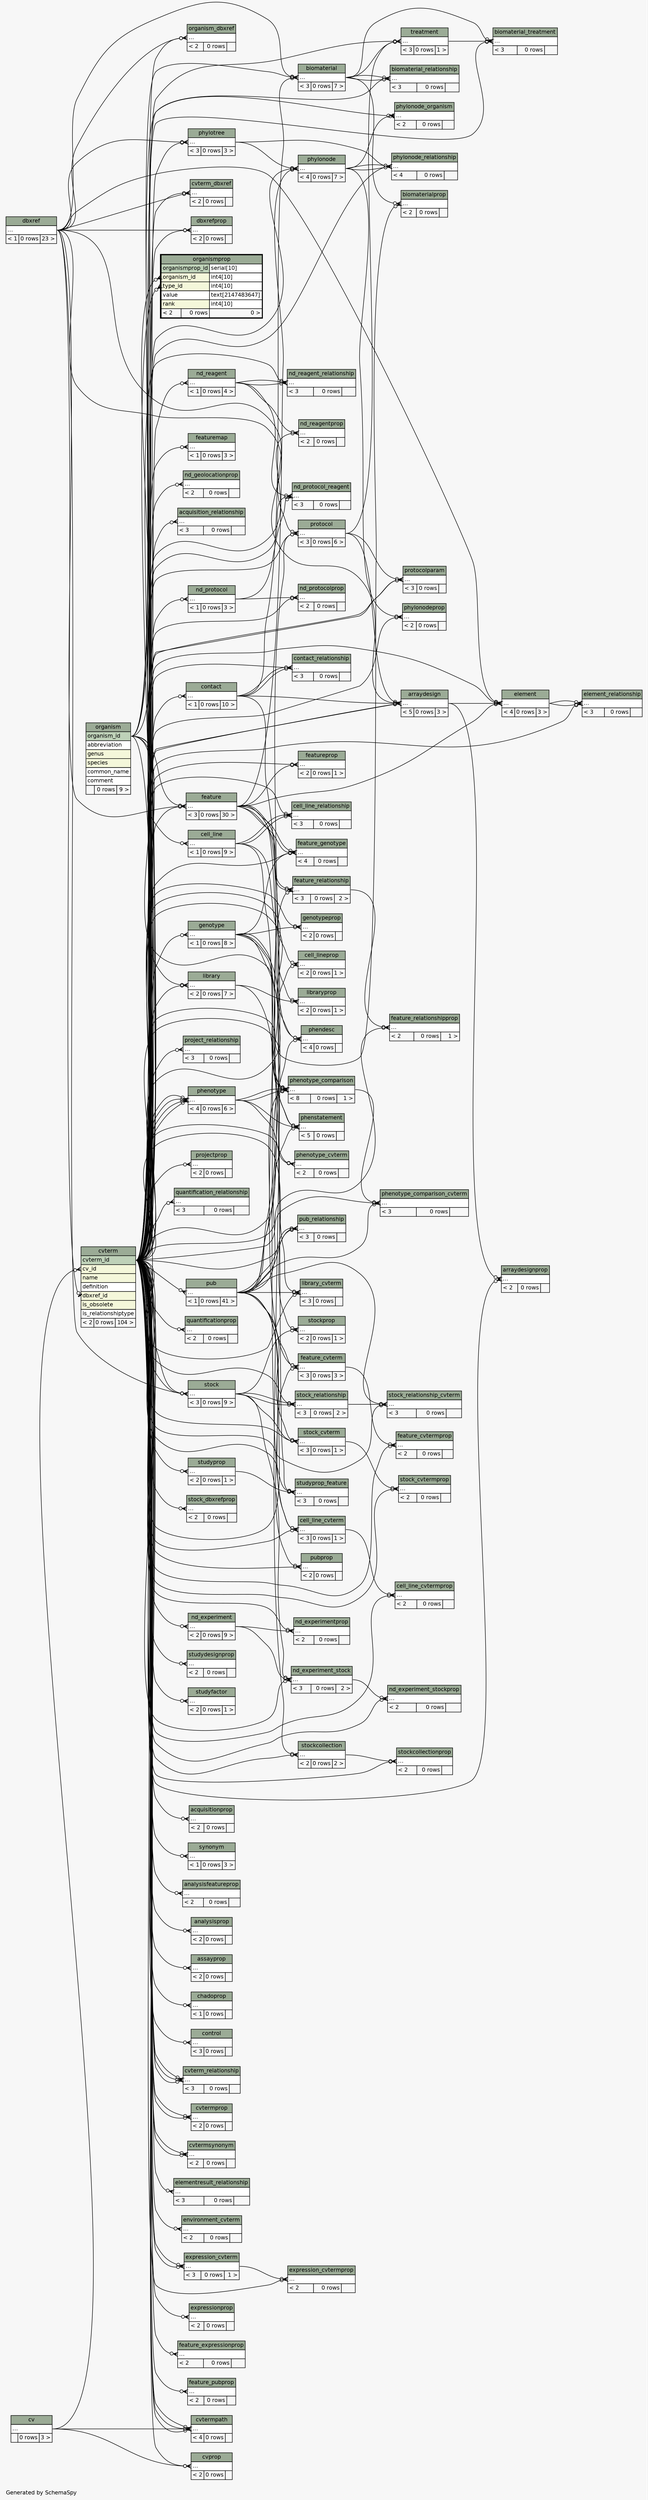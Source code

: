 // dot 2.38.0 on Mac OS X 10.9.3
// SchemaSpy rev 590
digraph "twoDegreesRelationshipsDiagram" {
  graph [
    rankdir="RL"
    bgcolor="#f7f7f7"
    label="\nGenerated by SchemaSpy"
    labeljust="l"
    nodesep="0.18"
    ranksep="0.46"
    fontname="Helvetica"
    fontsize="11"
  ];
  node [
    fontname="Helvetica"
    fontsize="11"
    shape="plaintext"
  ];
  edge [
    arrowsize="0.8"
  ];
  "acquisition_relationship":"elipses":w -> "cvterm":"cvterm_id":e [arrowhead=none dir=back arrowtail=crowodot];
  "acquisitionprop":"elipses":w -> "cvterm":"cvterm_id":e [arrowhead=none dir=back arrowtail=crowodot];
  "analysisfeatureprop":"elipses":w -> "cvterm":"cvterm_id":e [arrowhead=none dir=back arrowtail=crowodot];
  "analysisprop":"elipses":w -> "cvterm":"cvterm_id":e [arrowhead=none dir=back arrowtail=crowodot];
  "arraydesign":"elipses":w -> "dbxref":"elipses":e [arrowhead=none dir=back arrowtail=crowodot];
  "arraydesign":"elipses":w -> "contact":"elipses":e [arrowhead=none dir=back arrowtail=crowodot];
  "arraydesign":"elipses":w -> "cvterm":"cvterm_id":e [arrowhead=none dir=back arrowtail=crowodot];
  "arraydesign":"elipses":w -> "protocol":"elipses":e [arrowhead=none dir=back arrowtail=crowodot];
  "arraydesign":"elipses":w -> "cvterm":"cvterm_id":e [arrowhead=none dir=back arrowtail=crowodot];
  "arraydesignprop":"elipses":w -> "arraydesign":"elipses":e [arrowhead=none dir=back arrowtail=crowodot];
  "arraydesignprop":"elipses":w -> "cvterm":"cvterm_id":e [arrowhead=none dir=back arrowtail=crowodot];
  "assayprop":"elipses":w -> "cvterm":"cvterm_id":e [arrowhead=none dir=back arrowtail=crowodot];
  "biomaterial":"elipses":w -> "contact":"elipses":e [arrowhead=none dir=back arrowtail=crowodot];
  "biomaterial":"elipses":w -> "dbxref":"elipses":e [arrowhead=none dir=back arrowtail=crowodot];
  "biomaterial":"elipses":w -> "organism":"organism_id":e [arrowhead=none dir=back arrowtail=crowodot];
  "biomaterial_relationship":"elipses":w -> "biomaterial":"elipses":e [arrowhead=none dir=back arrowtail=crowodot];
  "biomaterial_relationship":"elipses":w -> "biomaterial":"elipses":e [arrowhead=none dir=back arrowtail=crowodot];
  "biomaterial_relationship":"elipses":w -> "cvterm":"cvterm_id":e [arrowhead=none dir=back arrowtail=crowodot];
  "biomaterial_treatment":"elipses":w -> "biomaterial":"elipses":e [arrowhead=none dir=back arrowtail=crowodot];
  "biomaterial_treatment":"elipses":w -> "treatment":"elipses":e [arrowhead=none dir=back arrowtail=crowodot];
  "biomaterial_treatment":"elipses":w -> "cvterm":"cvterm_id":e [arrowhead=none dir=back arrowtail=crowodot];
  "biomaterialprop":"elipses":w -> "biomaterial":"elipses":e [arrowhead=none dir=back arrowtail=crowodot];
  "biomaterialprop":"elipses":w -> "cvterm":"cvterm_id":e [arrowhead=none dir=back arrowtail=crowodot];
  "cell_line":"elipses":w -> "organism":"organism_id":e [arrowhead=none dir=back arrowtail=crowodot];
  "cell_line_cvterm":"elipses":w -> "cell_line":"elipses":e [arrowhead=none dir=back arrowtail=crowodot];
  "cell_line_cvterm":"elipses":w -> "cvterm":"cvterm_id":e [arrowhead=none dir=back arrowtail=crowodot];
  "cell_line_cvterm":"elipses":w -> "pub":"elipses":e [arrowhead=none dir=back arrowtail=crowodot];
  "cell_line_cvtermprop":"elipses":w -> "cell_line_cvterm":"elipses":e [arrowhead=none dir=back arrowtail=crowodot];
  "cell_line_cvtermprop":"elipses":w -> "cvterm":"cvterm_id":e [arrowhead=none dir=back arrowtail=crowodot];
  "cell_line_relationship":"elipses":w -> "cell_line":"elipses":e [arrowhead=none dir=back arrowtail=crowodot];
  "cell_line_relationship":"elipses":w -> "cell_line":"elipses":e [arrowhead=none dir=back arrowtail=crowodot];
  "cell_line_relationship":"elipses":w -> "cvterm":"cvterm_id":e [arrowhead=none dir=back arrowtail=crowodot];
  "cell_lineprop":"elipses":w -> "cell_line":"elipses":e [arrowhead=none dir=back arrowtail=crowodot];
  "cell_lineprop":"elipses":w -> "cvterm":"cvterm_id":e [arrowhead=none dir=back arrowtail=crowodot];
  "chadoprop":"elipses":w -> "cvterm":"cvterm_id":e [arrowhead=none dir=back arrowtail=crowodot];
  "contact":"elipses":w -> "cvterm":"cvterm_id":e [arrowhead=none dir=back arrowtail=crowodot];
  "contact_relationship":"elipses":w -> "contact":"elipses":e [arrowhead=none dir=back arrowtail=crowodot];
  "contact_relationship":"elipses":w -> "contact":"elipses":e [arrowhead=none dir=back arrowtail=crowodot];
  "contact_relationship":"elipses":w -> "cvterm":"cvterm_id":e [arrowhead=none dir=back arrowtail=crowodot];
  "control":"elipses":w -> "cvterm":"cvterm_id":e [arrowhead=none dir=back arrowtail=crowodot];
  "cvprop":"elipses":w -> "cv":"elipses":e [arrowhead=none dir=back arrowtail=crowodot];
  "cvprop":"elipses":w -> "cvterm":"cvterm_id":e [arrowhead=none dir=back arrowtail=crowodot];
  "cvterm":"cv_id":w -> "cv":"elipses":e [arrowhead=none dir=back arrowtail=crowodot];
  "cvterm":"dbxref_id":w -> "dbxref":"elipses":e [arrowhead=none dir=back arrowtail=teeodot];
  "cvterm_dbxref":"elipses":w -> "cvterm":"cvterm_id":e [arrowhead=none dir=back arrowtail=crowodot];
  "cvterm_dbxref":"elipses":w -> "dbxref":"elipses":e [arrowhead=none dir=back arrowtail=crowodot];
  "cvterm_relationship":"elipses":w -> "cvterm":"cvterm_id":e [arrowhead=none dir=back arrowtail=crowodot];
  "cvterm_relationship":"elipses":w -> "cvterm":"cvterm_id":e [arrowhead=none dir=back arrowtail=crowodot];
  "cvterm_relationship":"elipses":w -> "cvterm":"cvterm_id":e [arrowhead=none dir=back arrowtail=crowodot];
  "cvtermpath":"elipses":w -> "cv":"elipses":e [arrowhead=none dir=back arrowtail=crowodot];
  "cvtermpath":"elipses":w -> "cvterm":"cvterm_id":e [arrowhead=none dir=back arrowtail=crowodot];
  "cvtermpath":"elipses":w -> "cvterm":"cvterm_id":e [arrowhead=none dir=back arrowtail=crowodot];
  "cvtermpath":"elipses":w -> "cvterm":"cvterm_id":e [arrowhead=none dir=back arrowtail=crowodot];
  "cvtermprop":"elipses":w -> "cvterm":"cvterm_id":e [arrowhead=none dir=back arrowtail=crowodot];
  "cvtermprop":"elipses":w -> "cvterm":"cvterm_id":e [arrowhead=none dir=back arrowtail=crowodot];
  "cvtermsynonym":"elipses":w -> "cvterm":"cvterm_id":e [arrowhead=none dir=back arrowtail=crowodot];
  "cvtermsynonym":"elipses":w -> "cvterm":"cvterm_id":e [arrowhead=none dir=back arrowtail=crowodot];
  "dbxrefprop":"elipses":w -> "dbxref":"elipses":e [arrowhead=none dir=back arrowtail=crowodot];
  "dbxrefprop":"elipses":w -> "cvterm":"cvterm_id":e [arrowhead=none dir=back arrowtail=crowodot];
  "element":"elipses":w -> "arraydesign":"elipses":e [arrowhead=none dir=back arrowtail=crowodot];
  "element":"elipses":w -> "dbxref":"elipses":e [arrowhead=none dir=back arrowtail=crowodot];
  "element":"elipses":w -> "feature":"elipses":e [arrowhead=none dir=back arrowtail=crowodot];
  "element":"elipses":w -> "cvterm":"cvterm_id":e [arrowhead=none dir=back arrowtail=crowodot];
  "element_relationship":"elipses":w -> "element":"elipses":e [arrowhead=none dir=back arrowtail=crowodot];
  "element_relationship":"elipses":w -> "element":"elipses":e [arrowhead=none dir=back arrowtail=crowodot];
  "element_relationship":"elipses":w -> "cvterm":"cvterm_id":e [arrowhead=none dir=back arrowtail=crowodot];
  "elementresult_relationship":"elipses":w -> "cvterm":"cvterm_id":e [arrowhead=none dir=back arrowtail=crowodot];
  "environment_cvterm":"elipses":w -> "cvterm":"cvterm_id":e [arrowhead=none dir=back arrowtail=crowodot];
  "expression_cvterm":"elipses":w -> "cvterm":"cvterm_id":e [arrowhead=none dir=back arrowtail=crowodot];
  "expression_cvterm":"elipses":w -> "cvterm":"cvterm_id":e [arrowhead=none dir=back arrowtail=crowodot];
  "expression_cvtermprop":"elipses":w -> "expression_cvterm":"elipses":e [arrowhead=none dir=back arrowtail=crowodot];
  "expression_cvtermprop":"elipses":w -> "cvterm":"cvterm_id":e [arrowhead=none dir=back arrowtail=crowodot];
  "expressionprop":"elipses":w -> "cvterm":"cvterm_id":e [arrowhead=none dir=back arrowtail=crowodot];
  "feature":"elipses":w -> "dbxref":"elipses":e [arrowhead=none dir=back arrowtail=crowodot];
  "feature":"elipses":w -> "organism":"organism_id":e [arrowhead=none dir=back arrowtail=crowodot];
  "feature":"elipses":w -> "cvterm":"cvterm_id":e [arrowhead=none dir=back arrowtail=crowodot];
  "feature_cvterm":"elipses":w -> "cvterm":"cvterm_id":e [arrowhead=none dir=back arrowtail=crowodot];
  "feature_cvterm":"elipses":w -> "feature":"elipses":e [arrowhead=none dir=back arrowtail=crowodot];
  "feature_cvterm":"elipses":w -> "pub":"elipses":e [arrowhead=none dir=back arrowtail=crowodot];
  "feature_cvtermprop":"elipses":w -> "feature_cvterm":"elipses":e [arrowhead=none dir=back arrowtail=crowodot];
  "feature_cvtermprop":"elipses":w -> "cvterm":"cvterm_id":e [arrowhead=none dir=back arrowtail=crowodot];
  "feature_expressionprop":"elipses":w -> "cvterm":"cvterm_id":e [arrowhead=none dir=back arrowtail=crowodot];
  "feature_genotype":"elipses":w -> "feature":"elipses":e [arrowhead=none dir=back arrowtail=crowodot];
  "feature_genotype":"elipses":w -> "cvterm":"cvterm_id":e [arrowhead=none dir=back arrowtail=crowodot];
  "feature_genotype":"elipses":w -> "feature":"elipses":e [arrowhead=none dir=back arrowtail=crowodot];
  "feature_genotype":"elipses":w -> "genotype":"elipses":e [arrowhead=none dir=back arrowtail=crowodot];
  "feature_pubprop":"elipses":w -> "cvterm":"cvterm_id":e [arrowhead=none dir=back arrowtail=crowodot];
  "feature_relationship":"elipses":w -> "feature":"elipses":e [arrowhead=none dir=back arrowtail=crowodot];
  "feature_relationship":"elipses":w -> "feature":"elipses":e [arrowhead=none dir=back arrowtail=crowodot];
  "feature_relationship":"elipses":w -> "cvterm":"cvterm_id":e [arrowhead=none dir=back arrowtail=crowodot];
  "feature_relationshipprop":"elipses":w -> "feature_relationship":"elipses":e [arrowhead=none dir=back arrowtail=crowodot];
  "feature_relationshipprop":"elipses":w -> "cvterm":"cvterm_id":e [arrowhead=none dir=back arrowtail=crowodot];
  "featuremap":"elipses":w -> "cvterm":"cvterm_id":e [arrowhead=none dir=back arrowtail=crowodot];
  "featureprop":"elipses":w -> "feature":"elipses":e [arrowhead=none dir=back arrowtail=crowodot];
  "featureprop":"elipses":w -> "cvterm":"cvterm_id":e [arrowhead=none dir=back arrowtail=crowodot];
  "genotype":"elipses":w -> "cvterm":"cvterm_id":e [arrowhead=none dir=back arrowtail=crowodot];
  "genotypeprop":"elipses":w -> "genotype":"elipses":e [arrowhead=none dir=back arrowtail=crowodot];
  "genotypeprop":"elipses":w -> "cvterm":"cvterm_id":e [arrowhead=none dir=back arrowtail=crowodot];
  "library":"elipses":w -> "organism":"organism_id":e [arrowhead=none dir=back arrowtail=crowodot];
  "library":"elipses":w -> "cvterm":"cvterm_id":e [arrowhead=none dir=back arrowtail=crowodot];
  "library_cvterm":"elipses":w -> "cvterm":"cvterm_id":e [arrowhead=none dir=back arrowtail=crowodot];
  "library_cvterm":"elipses":w -> "library":"elipses":e [arrowhead=none dir=back arrowtail=crowodot];
  "library_cvterm":"elipses":w -> "pub":"elipses":e [arrowhead=none dir=back arrowtail=crowodot];
  "libraryprop":"elipses":w -> "library":"elipses":e [arrowhead=none dir=back arrowtail=crowodot];
  "libraryprop":"elipses":w -> "cvterm":"cvterm_id":e [arrowhead=none dir=back arrowtail=crowodot];
  "nd_experiment":"elipses":w -> "cvterm":"cvterm_id":e [arrowhead=none dir=back arrowtail=crowodot];
  "nd_experiment_stock":"elipses":w -> "nd_experiment":"elipses":e [arrowhead=none dir=back arrowtail=crowodot];
  "nd_experiment_stock":"elipses":w -> "stock":"elipses":e [arrowhead=none dir=back arrowtail=crowodot];
  "nd_experiment_stock":"elipses":w -> "cvterm":"cvterm_id":e [arrowhead=none dir=back arrowtail=crowodot];
  "nd_experiment_stockprop":"elipses":w -> "nd_experiment_stock":"elipses":e [arrowhead=none dir=back arrowtail=crowodot];
  "nd_experiment_stockprop":"elipses":w -> "cvterm":"cvterm_id":e [arrowhead=none dir=back arrowtail=crowodot];
  "nd_experimentprop":"elipses":w -> "nd_experiment":"elipses":e [arrowhead=none dir=back arrowtail=crowodot];
  "nd_experimentprop":"elipses":w -> "cvterm":"cvterm_id":e [arrowhead=none dir=back arrowtail=crowodot];
  "nd_geolocationprop":"elipses":w -> "cvterm":"cvterm_id":e [arrowhead=none dir=back arrowtail=crowodot];
  "nd_protocol":"elipses":w -> "cvterm":"cvterm_id":e [arrowhead=none dir=back arrowtail=crowodot];
  "nd_protocol_reagent":"elipses":w -> "nd_protocol":"elipses":e [arrowhead=none dir=back arrowtail=crowodot];
  "nd_protocol_reagent":"elipses":w -> "nd_reagent":"elipses":e [arrowhead=none dir=back arrowtail=crowodot];
  "nd_protocol_reagent":"elipses":w -> "cvterm":"cvterm_id":e [arrowhead=none dir=back arrowtail=crowodot];
  "nd_protocolprop":"elipses":w -> "nd_protocol":"elipses":e [arrowhead=none dir=back arrowtail=crowodot];
  "nd_protocolprop":"elipses":w -> "cvterm":"cvterm_id":e [arrowhead=none dir=back arrowtail=crowodot];
  "nd_reagent":"elipses":w -> "cvterm":"cvterm_id":e [arrowhead=none dir=back arrowtail=crowodot];
  "nd_reagent_relationship":"elipses":w -> "nd_reagent":"elipses":e [arrowhead=none dir=back arrowtail=crowodot];
  "nd_reagent_relationship":"elipses":w -> "nd_reagent":"elipses":e [arrowhead=none dir=back arrowtail=crowodot];
  "nd_reagent_relationship":"elipses":w -> "cvterm":"cvterm_id":e [arrowhead=none dir=back arrowtail=crowodot];
  "nd_reagentprop":"elipses":w -> "nd_reagent":"elipses":e [arrowhead=none dir=back arrowtail=crowodot];
  "nd_reagentprop":"elipses":w -> "cvterm":"cvterm_id":e [arrowhead=none dir=back arrowtail=crowodot];
  "organism_dbxref":"elipses":w -> "dbxref":"elipses":e [arrowhead=none dir=back arrowtail=crowodot];
  "organism_dbxref":"elipses":w -> "organism":"organism_id":e [arrowhead=none dir=back arrowtail=crowodot];
  "organismprop":"organism_id":w -> "organism":"organism_id":e [arrowhead=none dir=back arrowtail=crowodot];
  "organismprop":"type_id":w -> "cvterm":"cvterm_id":e [arrowhead=none dir=back arrowtail=crowodot];
  "phendesc":"elipses":w -> "genotype":"elipses":e [arrowhead=none dir=back arrowtail=crowodot];
  "phendesc":"elipses":w -> "pub":"elipses":e [arrowhead=none dir=back arrowtail=crowodot];
  "phendesc":"elipses":w -> "cvterm":"cvterm_id":e [arrowhead=none dir=back arrowtail=crowodot];
  "phenotype":"elipses":w -> "cvterm":"cvterm_id":e [arrowhead=none dir=back arrowtail=crowodot];
  "phenotype":"elipses":w -> "cvterm":"cvterm_id":e [arrowhead=none dir=back arrowtail=crowodot];
  "phenotype":"elipses":w -> "cvterm":"cvterm_id":e [arrowhead=none dir=back arrowtail=crowodot];
  "phenotype":"elipses":w -> "cvterm":"cvterm_id":e [arrowhead=none dir=back arrowtail=crowodot];
  "phenotype_comparison":"elipses":w -> "genotype":"elipses":e [arrowhead=none dir=back arrowtail=crowodot];
  "phenotype_comparison":"elipses":w -> "genotype":"elipses":e [arrowhead=none dir=back arrowtail=crowodot];
  "phenotype_comparison":"elipses":w -> "organism":"organism_id":e [arrowhead=none dir=back arrowtail=crowodot];
  "phenotype_comparison":"elipses":w -> "phenotype":"elipses":e [arrowhead=none dir=back arrowtail=crowodot];
  "phenotype_comparison":"elipses":w -> "phenotype":"elipses":e [arrowhead=none dir=back arrowtail=crowodot];
  "phenotype_comparison":"elipses":w -> "pub":"elipses":e [arrowhead=none dir=back arrowtail=crowodot];
  "phenotype_comparison_cvterm":"elipses":w -> "cvterm":"cvterm_id":e [arrowhead=none dir=back arrowtail=crowodot];
  "phenotype_comparison_cvterm":"elipses":w -> "phenotype_comparison":"elipses":e [arrowhead=none dir=back arrowtail=crowodot];
  "phenotype_comparison_cvterm":"elipses":w -> "pub":"elipses":e [arrowhead=none dir=back arrowtail=crowodot];
  "phenotype_cvterm":"elipses":w -> "cvterm":"cvterm_id":e [arrowhead=none dir=back arrowtail=crowodot];
  "phenotype_cvterm":"elipses":w -> "phenotype":"elipses":e [arrowhead=none dir=back arrowtail=crowodot];
  "phenstatement":"elipses":w -> "genotype":"elipses":e [arrowhead=none dir=back arrowtail=crowodot];
  "phenstatement":"elipses":w -> "phenotype":"elipses":e [arrowhead=none dir=back arrowtail=crowodot];
  "phenstatement":"elipses":w -> "pub":"elipses":e [arrowhead=none dir=back arrowtail=crowodot];
  "phenstatement":"elipses":w -> "cvterm":"cvterm_id":e [arrowhead=none dir=back arrowtail=crowodot];
  "phylonode":"elipses":w -> "feature":"elipses":e [arrowhead=none dir=back arrowtail=crowodot];
  "phylonode":"elipses":w -> "phylotree":"elipses":e [arrowhead=none dir=back arrowtail=crowodot];
  "phylonode":"elipses":w -> "cvterm":"cvterm_id":e [arrowhead=none dir=back arrowtail=crowodot];
  "phylonode_organism":"elipses":w -> "organism":"organism_id":e [arrowhead=none dir=back arrowtail=crowodot];
  "phylonode_organism":"elipses":w -> "phylonode":"elipses":e [arrowhead=none dir=back arrowtail=teeodot];
  "phylonode_relationship":"elipses":w -> "phylonode":"elipses":e [arrowhead=none dir=back arrowtail=crowodot];
  "phylonode_relationship":"elipses":w -> "phylotree":"elipses":e [arrowhead=none dir=back arrowtail=crowodot];
  "phylonode_relationship":"elipses":w -> "phylonode":"elipses":e [arrowhead=none dir=back arrowtail=crowodot];
  "phylonode_relationship":"elipses":w -> "cvterm":"cvterm_id":e [arrowhead=none dir=back arrowtail=crowodot];
  "phylonodeprop":"elipses":w -> "phylonode":"elipses":e [arrowhead=none dir=back arrowtail=crowodot];
  "phylonodeprop":"elipses":w -> "cvterm":"cvterm_id":e [arrowhead=none dir=back arrowtail=crowodot];
  "phylotree":"elipses":w -> "dbxref":"elipses":e [arrowhead=none dir=back arrowtail=crowodot];
  "phylotree":"elipses":w -> "cvterm":"cvterm_id":e [arrowhead=none dir=back arrowtail=crowodot];
  "project_relationship":"elipses":w -> "cvterm":"cvterm_id":e [arrowhead=none dir=back arrowtail=crowodot];
  "projectprop":"elipses":w -> "cvterm":"cvterm_id":e [arrowhead=none dir=back arrowtail=crowodot];
  "protocol":"elipses":w -> "dbxref":"elipses":e [arrowhead=none dir=back arrowtail=crowodot];
  "protocol":"elipses":w -> "pub":"elipses":e [arrowhead=none dir=back arrowtail=crowodot];
  "protocol":"elipses":w -> "cvterm":"cvterm_id":e [arrowhead=none dir=back arrowtail=crowodot];
  "protocolparam":"elipses":w -> "cvterm":"cvterm_id":e [arrowhead=none dir=back arrowtail=crowodot];
  "protocolparam":"elipses":w -> "protocol":"elipses":e [arrowhead=none dir=back arrowtail=crowodot];
  "protocolparam":"elipses":w -> "cvterm":"cvterm_id":e [arrowhead=none dir=back arrowtail=crowodot];
  "pub":"elipses":w -> "cvterm":"cvterm_id":e [arrowhead=none dir=back arrowtail=crowodot];
  "pub_relationship":"elipses":w -> "pub":"elipses":e [arrowhead=none dir=back arrowtail=crowodot];
  "pub_relationship":"elipses":w -> "pub":"elipses":e [arrowhead=none dir=back arrowtail=crowodot];
  "pub_relationship":"elipses":w -> "cvterm":"cvterm_id":e [arrowhead=none dir=back arrowtail=crowodot];
  "pubprop":"elipses":w -> "pub":"elipses":e [arrowhead=none dir=back arrowtail=crowodot];
  "pubprop":"elipses":w -> "cvterm":"cvterm_id":e [arrowhead=none dir=back arrowtail=crowodot];
  "quantification_relationship":"elipses":w -> "cvterm":"cvterm_id":e [arrowhead=none dir=back arrowtail=crowodot];
  "quantificationprop":"elipses":w -> "cvterm":"cvterm_id":e [arrowhead=none dir=back arrowtail=crowodot];
  "stock":"elipses":w -> "dbxref":"elipses":e [arrowhead=none dir=back arrowtail=crowodot];
  "stock":"elipses":w -> "organism":"organism_id":e [arrowhead=none dir=back arrowtail=crowodot];
  "stock":"elipses":w -> "cvterm":"cvterm_id":e [arrowhead=none dir=back arrowtail=crowodot];
  "stock_cvterm":"elipses":w -> "cvterm":"cvterm_id":e [arrowhead=none dir=back arrowtail=crowodot];
  "stock_cvterm":"elipses":w -> "pub":"elipses":e [arrowhead=none dir=back arrowtail=crowodot];
  "stock_cvterm":"elipses":w -> "stock":"elipses":e [arrowhead=none dir=back arrowtail=crowodot];
  "stock_cvtermprop":"elipses":w -> "stock_cvterm":"elipses":e [arrowhead=none dir=back arrowtail=crowodot];
  "stock_cvtermprop":"elipses":w -> "cvterm":"cvterm_id":e [arrowhead=none dir=back arrowtail=crowodot];
  "stock_dbxrefprop":"elipses":w -> "cvterm":"cvterm_id":e [arrowhead=none dir=back arrowtail=crowodot];
  "stock_relationship":"elipses":w -> "stock":"elipses":e [arrowhead=none dir=back arrowtail=crowodot];
  "stock_relationship":"elipses":w -> "stock":"elipses":e [arrowhead=none dir=back arrowtail=crowodot];
  "stock_relationship":"elipses":w -> "cvterm":"cvterm_id":e [arrowhead=none dir=back arrowtail=crowodot];
  "stock_relationship_cvterm":"elipses":w -> "cvterm":"cvterm_id":e [arrowhead=none dir=back arrowtail=crowodot];
  "stock_relationship_cvterm":"elipses":w -> "pub":"elipses":e [arrowhead=none dir=back arrowtail=crowodot];
  "stock_relationship_cvterm":"elipses":w -> "stock_relationship":"elipses":e [arrowhead=none dir=back arrowtail=crowodot];
  "stockcollection":"elipses":w -> "contact":"elipses":e [arrowhead=none dir=back arrowtail=crowodot];
  "stockcollection":"elipses":w -> "cvterm":"cvterm_id":e [arrowhead=none dir=back arrowtail=crowodot];
  "stockcollectionprop":"elipses":w -> "stockcollection":"elipses":e [arrowhead=none dir=back arrowtail=crowodot];
  "stockcollectionprop":"elipses":w -> "cvterm":"cvterm_id":e [arrowhead=none dir=back arrowtail=crowodot];
  "stockprop":"elipses":w -> "stock":"elipses":e [arrowhead=none dir=back arrowtail=crowodot];
  "stockprop":"elipses":w -> "cvterm":"cvterm_id":e [arrowhead=none dir=back arrowtail=crowodot];
  "studydesignprop":"elipses":w -> "cvterm":"cvterm_id":e [arrowhead=none dir=back arrowtail=crowodot];
  "studyfactor":"elipses":w -> "cvterm":"cvterm_id":e [arrowhead=none dir=back arrowtail=crowodot];
  "studyprop":"elipses":w -> "cvterm":"cvterm_id":e [arrowhead=none dir=back arrowtail=crowodot];
  "studyprop_feature":"elipses":w -> "feature":"elipses":e [arrowhead=none dir=back arrowtail=crowodot];
  "studyprop_feature":"elipses":w -> "studyprop":"elipses":e [arrowhead=none dir=back arrowtail=crowodot];
  "studyprop_feature":"elipses":w -> "cvterm":"cvterm_id":e [arrowhead=none dir=back arrowtail=crowodot];
  "synonym":"elipses":w -> "cvterm":"cvterm_id":e [arrowhead=none dir=back arrowtail=crowodot];
  "treatment":"elipses":w -> "biomaterial":"elipses":e [arrowhead=none dir=back arrowtail=crowodot];
  "treatment":"elipses":w -> "protocol":"elipses":e [arrowhead=none dir=back arrowtail=crowodot];
  "treatment":"elipses":w -> "cvterm":"cvterm_id":e [arrowhead=none dir=back arrowtail=crowodot];
  "acquisition_relationship" [
    label=<
    <TABLE BORDER="0" CELLBORDER="1" CELLSPACING="0" BGCOLOR="#ffffff">
      <TR><TD COLSPAN="3" BGCOLOR="#9bab96" ALIGN="CENTER">acquisition_relationship</TD></TR>
      <TR><TD PORT="elipses" COLSPAN="3" ALIGN="LEFT">...</TD></TR>
      <TR><TD ALIGN="LEFT" BGCOLOR="#f7f7f7">&lt; 3</TD><TD ALIGN="RIGHT" BGCOLOR="#f7f7f7">0 rows</TD><TD ALIGN="RIGHT" BGCOLOR="#f7f7f7">  </TD></TR>
    </TABLE>>
    URL="acquisition_relationship.html"
    tooltip="acquisition_relationship"
  ];
  "acquisitionprop" [
    label=<
    <TABLE BORDER="0" CELLBORDER="1" CELLSPACING="0" BGCOLOR="#ffffff">
      <TR><TD COLSPAN="3" BGCOLOR="#9bab96" ALIGN="CENTER">acquisitionprop</TD></TR>
      <TR><TD PORT="elipses" COLSPAN="3" ALIGN="LEFT">...</TD></TR>
      <TR><TD ALIGN="LEFT" BGCOLOR="#f7f7f7">&lt; 2</TD><TD ALIGN="RIGHT" BGCOLOR="#f7f7f7">0 rows</TD><TD ALIGN="RIGHT" BGCOLOR="#f7f7f7">  </TD></TR>
    </TABLE>>
    URL="acquisitionprop.html"
    tooltip="acquisitionprop"
  ];
  "analysisfeatureprop" [
    label=<
    <TABLE BORDER="0" CELLBORDER="1" CELLSPACING="0" BGCOLOR="#ffffff">
      <TR><TD COLSPAN="3" BGCOLOR="#9bab96" ALIGN="CENTER">analysisfeatureprop</TD></TR>
      <TR><TD PORT="elipses" COLSPAN="3" ALIGN="LEFT">...</TD></TR>
      <TR><TD ALIGN="LEFT" BGCOLOR="#f7f7f7">&lt; 2</TD><TD ALIGN="RIGHT" BGCOLOR="#f7f7f7">0 rows</TD><TD ALIGN="RIGHT" BGCOLOR="#f7f7f7">  </TD></TR>
    </TABLE>>
    URL="analysisfeatureprop.html"
    tooltip="analysisfeatureprop"
  ];
  "analysisprop" [
    label=<
    <TABLE BORDER="0" CELLBORDER="1" CELLSPACING="0" BGCOLOR="#ffffff">
      <TR><TD COLSPAN="3" BGCOLOR="#9bab96" ALIGN="CENTER">analysisprop</TD></TR>
      <TR><TD PORT="elipses" COLSPAN="3" ALIGN="LEFT">...</TD></TR>
      <TR><TD ALIGN="LEFT" BGCOLOR="#f7f7f7">&lt; 2</TD><TD ALIGN="RIGHT" BGCOLOR="#f7f7f7">0 rows</TD><TD ALIGN="RIGHT" BGCOLOR="#f7f7f7">  </TD></TR>
    </TABLE>>
    URL="analysisprop.html"
    tooltip="analysisprop"
  ];
  "arraydesign" [
    label=<
    <TABLE BORDER="0" CELLBORDER="1" CELLSPACING="0" BGCOLOR="#ffffff">
      <TR><TD COLSPAN="3" BGCOLOR="#9bab96" ALIGN="CENTER">arraydesign</TD></TR>
      <TR><TD PORT="elipses" COLSPAN="3" ALIGN="LEFT">...</TD></TR>
      <TR><TD ALIGN="LEFT" BGCOLOR="#f7f7f7">&lt; 5</TD><TD ALIGN="RIGHT" BGCOLOR="#f7f7f7">0 rows</TD><TD ALIGN="RIGHT" BGCOLOR="#f7f7f7">3 &gt;</TD></TR>
    </TABLE>>
    URL="arraydesign.html"
    tooltip="arraydesign"
  ];
  "arraydesignprop" [
    label=<
    <TABLE BORDER="0" CELLBORDER="1" CELLSPACING="0" BGCOLOR="#ffffff">
      <TR><TD COLSPAN="3" BGCOLOR="#9bab96" ALIGN="CENTER">arraydesignprop</TD></TR>
      <TR><TD PORT="elipses" COLSPAN="3" ALIGN="LEFT">...</TD></TR>
      <TR><TD ALIGN="LEFT" BGCOLOR="#f7f7f7">&lt; 2</TD><TD ALIGN="RIGHT" BGCOLOR="#f7f7f7">0 rows</TD><TD ALIGN="RIGHT" BGCOLOR="#f7f7f7">  </TD></TR>
    </TABLE>>
    URL="arraydesignprop.html"
    tooltip="arraydesignprop"
  ];
  "assayprop" [
    label=<
    <TABLE BORDER="0" CELLBORDER="1" CELLSPACING="0" BGCOLOR="#ffffff">
      <TR><TD COLSPAN="3" BGCOLOR="#9bab96" ALIGN="CENTER">assayprop</TD></TR>
      <TR><TD PORT="elipses" COLSPAN="3" ALIGN="LEFT">...</TD></TR>
      <TR><TD ALIGN="LEFT" BGCOLOR="#f7f7f7">&lt; 2</TD><TD ALIGN="RIGHT" BGCOLOR="#f7f7f7">0 rows</TD><TD ALIGN="RIGHT" BGCOLOR="#f7f7f7">  </TD></TR>
    </TABLE>>
    URL="assayprop.html"
    tooltip="assayprop"
  ];
  "biomaterial" [
    label=<
    <TABLE BORDER="0" CELLBORDER="1" CELLSPACING="0" BGCOLOR="#ffffff">
      <TR><TD COLSPAN="3" BGCOLOR="#9bab96" ALIGN="CENTER">biomaterial</TD></TR>
      <TR><TD PORT="elipses" COLSPAN="3" ALIGN="LEFT">...</TD></TR>
      <TR><TD ALIGN="LEFT" BGCOLOR="#f7f7f7">&lt; 3</TD><TD ALIGN="RIGHT" BGCOLOR="#f7f7f7">0 rows</TD><TD ALIGN="RIGHT" BGCOLOR="#f7f7f7">7 &gt;</TD></TR>
    </TABLE>>
    URL="biomaterial.html"
    tooltip="biomaterial"
  ];
  "biomaterial_relationship" [
    label=<
    <TABLE BORDER="0" CELLBORDER="1" CELLSPACING="0" BGCOLOR="#ffffff">
      <TR><TD COLSPAN="3" BGCOLOR="#9bab96" ALIGN="CENTER">biomaterial_relationship</TD></TR>
      <TR><TD PORT="elipses" COLSPAN="3" ALIGN="LEFT">...</TD></TR>
      <TR><TD ALIGN="LEFT" BGCOLOR="#f7f7f7">&lt; 3</TD><TD ALIGN="RIGHT" BGCOLOR="#f7f7f7">0 rows</TD><TD ALIGN="RIGHT" BGCOLOR="#f7f7f7">  </TD></TR>
    </TABLE>>
    URL="biomaterial_relationship.html"
    tooltip="biomaterial_relationship"
  ];
  "biomaterial_treatment" [
    label=<
    <TABLE BORDER="0" CELLBORDER="1" CELLSPACING="0" BGCOLOR="#ffffff">
      <TR><TD COLSPAN="3" BGCOLOR="#9bab96" ALIGN="CENTER">biomaterial_treatment</TD></TR>
      <TR><TD PORT="elipses" COLSPAN="3" ALIGN="LEFT">...</TD></TR>
      <TR><TD ALIGN="LEFT" BGCOLOR="#f7f7f7">&lt; 3</TD><TD ALIGN="RIGHT" BGCOLOR="#f7f7f7">0 rows</TD><TD ALIGN="RIGHT" BGCOLOR="#f7f7f7">  </TD></TR>
    </TABLE>>
    URL="biomaterial_treatment.html"
    tooltip="biomaterial_treatment"
  ];
  "biomaterialprop" [
    label=<
    <TABLE BORDER="0" CELLBORDER="1" CELLSPACING="0" BGCOLOR="#ffffff">
      <TR><TD COLSPAN="3" BGCOLOR="#9bab96" ALIGN="CENTER">biomaterialprop</TD></TR>
      <TR><TD PORT="elipses" COLSPAN="3" ALIGN="LEFT">...</TD></TR>
      <TR><TD ALIGN="LEFT" BGCOLOR="#f7f7f7">&lt; 2</TD><TD ALIGN="RIGHT" BGCOLOR="#f7f7f7">0 rows</TD><TD ALIGN="RIGHT" BGCOLOR="#f7f7f7">  </TD></TR>
    </TABLE>>
    URL="biomaterialprop.html"
    tooltip="biomaterialprop"
  ];
  "cell_line" [
    label=<
    <TABLE BORDER="0" CELLBORDER="1" CELLSPACING="0" BGCOLOR="#ffffff">
      <TR><TD COLSPAN="3" BGCOLOR="#9bab96" ALIGN="CENTER">cell_line</TD></TR>
      <TR><TD PORT="elipses" COLSPAN="3" ALIGN="LEFT">...</TD></TR>
      <TR><TD ALIGN="LEFT" BGCOLOR="#f7f7f7">&lt; 1</TD><TD ALIGN="RIGHT" BGCOLOR="#f7f7f7">0 rows</TD><TD ALIGN="RIGHT" BGCOLOR="#f7f7f7">9 &gt;</TD></TR>
    </TABLE>>
    URL="cell_line.html"
    tooltip="cell_line"
  ];
  "cell_line_cvterm" [
    label=<
    <TABLE BORDER="0" CELLBORDER="1" CELLSPACING="0" BGCOLOR="#ffffff">
      <TR><TD COLSPAN="3" BGCOLOR="#9bab96" ALIGN="CENTER">cell_line_cvterm</TD></TR>
      <TR><TD PORT="elipses" COLSPAN="3" ALIGN="LEFT">...</TD></TR>
      <TR><TD ALIGN="LEFT" BGCOLOR="#f7f7f7">&lt; 3</TD><TD ALIGN="RIGHT" BGCOLOR="#f7f7f7">0 rows</TD><TD ALIGN="RIGHT" BGCOLOR="#f7f7f7">1 &gt;</TD></TR>
    </TABLE>>
    URL="cell_line_cvterm.html"
    tooltip="cell_line_cvterm"
  ];
  "cell_line_cvtermprop" [
    label=<
    <TABLE BORDER="0" CELLBORDER="1" CELLSPACING="0" BGCOLOR="#ffffff">
      <TR><TD COLSPAN="3" BGCOLOR="#9bab96" ALIGN="CENTER">cell_line_cvtermprop</TD></TR>
      <TR><TD PORT="elipses" COLSPAN="3" ALIGN="LEFT">...</TD></TR>
      <TR><TD ALIGN="LEFT" BGCOLOR="#f7f7f7">&lt; 2</TD><TD ALIGN="RIGHT" BGCOLOR="#f7f7f7">0 rows</TD><TD ALIGN="RIGHT" BGCOLOR="#f7f7f7">  </TD></TR>
    </TABLE>>
    URL="cell_line_cvtermprop.html"
    tooltip="cell_line_cvtermprop"
  ];
  "cell_line_relationship" [
    label=<
    <TABLE BORDER="0" CELLBORDER="1" CELLSPACING="0" BGCOLOR="#ffffff">
      <TR><TD COLSPAN="3" BGCOLOR="#9bab96" ALIGN="CENTER">cell_line_relationship</TD></TR>
      <TR><TD PORT="elipses" COLSPAN="3" ALIGN="LEFT">...</TD></TR>
      <TR><TD ALIGN="LEFT" BGCOLOR="#f7f7f7">&lt; 3</TD><TD ALIGN="RIGHT" BGCOLOR="#f7f7f7">0 rows</TD><TD ALIGN="RIGHT" BGCOLOR="#f7f7f7">  </TD></TR>
    </TABLE>>
    URL="cell_line_relationship.html"
    tooltip="cell_line_relationship"
  ];
  "cell_lineprop" [
    label=<
    <TABLE BORDER="0" CELLBORDER="1" CELLSPACING="0" BGCOLOR="#ffffff">
      <TR><TD COLSPAN="3" BGCOLOR="#9bab96" ALIGN="CENTER">cell_lineprop</TD></TR>
      <TR><TD PORT="elipses" COLSPAN="3" ALIGN="LEFT">...</TD></TR>
      <TR><TD ALIGN="LEFT" BGCOLOR="#f7f7f7">&lt; 2</TD><TD ALIGN="RIGHT" BGCOLOR="#f7f7f7">0 rows</TD><TD ALIGN="RIGHT" BGCOLOR="#f7f7f7">1 &gt;</TD></TR>
    </TABLE>>
    URL="cell_lineprop.html"
    tooltip="cell_lineprop"
  ];
  "chadoprop" [
    label=<
    <TABLE BORDER="0" CELLBORDER="1" CELLSPACING="0" BGCOLOR="#ffffff">
      <TR><TD COLSPAN="3" BGCOLOR="#9bab96" ALIGN="CENTER">chadoprop</TD></TR>
      <TR><TD PORT="elipses" COLSPAN="3" ALIGN="LEFT">...</TD></TR>
      <TR><TD ALIGN="LEFT" BGCOLOR="#f7f7f7">&lt; 1</TD><TD ALIGN="RIGHT" BGCOLOR="#f7f7f7">0 rows</TD><TD ALIGN="RIGHT" BGCOLOR="#f7f7f7">  </TD></TR>
    </TABLE>>
    URL="chadoprop.html"
    tooltip="chadoprop"
  ];
  "contact" [
    label=<
    <TABLE BORDER="0" CELLBORDER="1" CELLSPACING="0" BGCOLOR="#ffffff">
      <TR><TD COLSPAN="3" BGCOLOR="#9bab96" ALIGN="CENTER">contact</TD></TR>
      <TR><TD PORT="elipses" COLSPAN="3" ALIGN="LEFT">...</TD></TR>
      <TR><TD ALIGN="LEFT" BGCOLOR="#f7f7f7">&lt; 1</TD><TD ALIGN="RIGHT" BGCOLOR="#f7f7f7">0 rows</TD><TD ALIGN="RIGHT" BGCOLOR="#f7f7f7">10 &gt;</TD></TR>
    </TABLE>>
    URL="contact.html"
    tooltip="contact"
  ];
  "contact_relationship" [
    label=<
    <TABLE BORDER="0" CELLBORDER="1" CELLSPACING="0" BGCOLOR="#ffffff">
      <TR><TD COLSPAN="3" BGCOLOR="#9bab96" ALIGN="CENTER">contact_relationship</TD></TR>
      <TR><TD PORT="elipses" COLSPAN="3" ALIGN="LEFT">...</TD></TR>
      <TR><TD ALIGN="LEFT" BGCOLOR="#f7f7f7">&lt; 3</TD><TD ALIGN="RIGHT" BGCOLOR="#f7f7f7">0 rows</TD><TD ALIGN="RIGHT" BGCOLOR="#f7f7f7">  </TD></TR>
    </TABLE>>
    URL="contact_relationship.html"
    tooltip="contact_relationship"
  ];
  "control" [
    label=<
    <TABLE BORDER="0" CELLBORDER="1" CELLSPACING="0" BGCOLOR="#ffffff">
      <TR><TD COLSPAN="3" BGCOLOR="#9bab96" ALIGN="CENTER">control</TD></TR>
      <TR><TD PORT="elipses" COLSPAN="3" ALIGN="LEFT">...</TD></TR>
      <TR><TD ALIGN="LEFT" BGCOLOR="#f7f7f7">&lt; 3</TD><TD ALIGN="RIGHT" BGCOLOR="#f7f7f7">0 rows</TD><TD ALIGN="RIGHT" BGCOLOR="#f7f7f7">  </TD></TR>
    </TABLE>>
    URL="control.html"
    tooltip="control"
  ];
  "cv" [
    label=<
    <TABLE BORDER="0" CELLBORDER="1" CELLSPACING="0" BGCOLOR="#ffffff">
      <TR><TD COLSPAN="3" BGCOLOR="#9bab96" ALIGN="CENTER">cv</TD></TR>
      <TR><TD PORT="elipses" COLSPAN="3" ALIGN="LEFT">...</TD></TR>
      <TR><TD ALIGN="LEFT" BGCOLOR="#f7f7f7">  </TD><TD ALIGN="RIGHT" BGCOLOR="#f7f7f7">0 rows</TD><TD ALIGN="RIGHT" BGCOLOR="#f7f7f7">3 &gt;</TD></TR>
    </TABLE>>
    URL="cv.html"
    tooltip="cv"
  ];
  "cvprop" [
    label=<
    <TABLE BORDER="0" CELLBORDER="1" CELLSPACING="0" BGCOLOR="#ffffff">
      <TR><TD COLSPAN="3" BGCOLOR="#9bab96" ALIGN="CENTER">cvprop</TD></TR>
      <TR><TD PORT="elipses" COLSPAN="3" ALIGN="LEFT">...</TD></TR>
      <TR><TD ALIGN="LEFT" BGCOLOR="#f7f7f7">&lt; 2</TD><TD ALIGN="RIGHT" BGCOLOR="#f7f7f7">0 rows</TD><TD ALIGN="RIGHT" BGCOLOR="#f7f7f7">  </TD></TR>
    </TABLE>>
    URL="cvprop.html"
    tooltip="cvprop"
  ];
  "cvterm" [
    label=<
    <TABLE BORDER="0" CELLBORDER="1" CELLSPACING="0" BGCOLOR="#ffffff">
      <TR><TD COLSPAN="3" BGCOLOR="#9bab96" ALIGN="CENTER">cvterm</TD></TR>
      <TR><TD PORT="cvterm_id" COLSPAN="3" BGCOLOR="#bed1b8" ALIGN="LEFT">cvterm_id</TD></TR>
      <TR><TD PORT="cv_id" COLSPAN="3" BGCOLOR="#f4f7da" ALIGN="LEFT">cv_id</TD></TR>
      <TR><TD PORT="name" COLSPAN="3" BGCOLOR="#f4f7da" ALIGN="LEFT">name</TD></TR>
      <TR><TD PORT="definition" COLSPAN="3" ALIGN="LEFT">definition</TD></TR>
      <TR><TD PORT="dbxref_id" COLSPAN="3" BGCOLOR="#f4f7da" ALIGN="LEFT">dbxref_id</TD></TR>
      <TR><TD PORT="is_obsolete" COLSPAN="3" BGCOLOR="#f4f7da" ALIGN="LEFT">is_obsolete</TD></TR>
      <TR><TD PORT="is_relationshiptype" COLSPAN="3" ALIGN="LEFT">is_relationshiptype</TD></TR>
      <TR><TD ALIGN="LEFT" BGCOLOR="#f7f7f7">&lt; 2</TD><TD ALIGN="RIGHT" BGCOLOR="#f7f7f7">0 rows</TD><TD ALIGN="RIGHT" BGCOLOR="#f7f7f7">104 &gt;</TD></TR>
    </TABLE>>
    URL="cvterm.html"
    tooltip="cvterm"
  ];
  "cvterm_dbxref" [
    label=<
    <TABLE BORDER="0" CELLBORDER="1" CELLSPACING="0" BGCOLOR="#ffffff">
      <TR><TD COLSPAN="3" BGCOLOR="#9bab96" ALIGN="CENTER">cvterm_dbxref</TD></TR>
      <TR><TD PORT="elipses" COLSPAN="3" ALIGN="LEFT">...</TD></TR>
      <TR><TD ALIGN="LEFT" BGCOLOR="#f7f7f7">&lt; 2</TD><TD ALIGN="RIGHT" BGCOLOR="#f7f7f7">0 rows</TD><TD ALIGN="RIGHT" BGCOLOR="#f7f7f7">  </TD></TR>
    </TABLE>>
    URL="cvterm_dbxref.html"
    tooltip="cvterm_dbxref"
  ];
  "cvterm_relationship" [
    label=<
    <TABLE BORDER="0" CELLBORDER="1" CELLSPACING="0" BGCOLOR="#ffffff">
      <TR><TD COLSPAN="3" BGCOLOR="#9bab96" ALIGN="CENTER">cvterm_relationship</TD></TR>
      <TR><TD PORT="elipses" COLSPAN="3" ALIGN="LEFT">...</TD></TR>
      <TR><TD ALIGN="LEFT" BGCOLOR="#f7f7f7">&lt; 3</TD><TD ALIGN="RIGHT" BGCOLOR="#f7f7f7">0 rows</TD><TD ALIGN="RIGHT" BGCOLOR="#f7f7f7">  </TD></TR>
    </TABLE>>
    URL="cvterm_relationship.html"
    tooltip="cvterm_relationship"
  ];
  "cvtermpath" [
    label=<
    <TABLE BORDER="0" CELLBORDER="1" CELLSPACING="0" BGCOLOR="#ffffff">
      <TR><TD COLSPAN="3" BGCOLOR="#9bab96" ALIGN="CENTER">cvtermpath</TD></TR>
      <TR><TD PORT="elipses" COLSPAN="3" ALIGN="LEFT">...</TD></TR>
      <TR><TD ALIGN="LEFT" BGCOLOR="#f7f7f7">&lt; 4</TD><TD ALIGN="RIGHT" BGCOLOR="#f7f7f7">0 rows</TD><TD ALIGN="RIGHT" BGCOLOR="#f7f7f7">  </TD></TR>
    </TABLE>>
    URL="cvtermpath.html"
    tooltip="cvtermpath"
  ];
  "cvtermprop" [
    label=<
    <TABLE BORDER="0" CELLBORDER="1" CELLSPACING="0" BGCOLOR="#ffffff">
      <TR><TD COLSPAN="3" BGCOLOR="#9bab96" ALIGN="CENTER">cvtermprop</TD></TR>
      <TR><TD PORT="elipses" COLSPAN="3" ALIGN="LEFT">...</TD></TR>
      <TR><TD ALIGN="LEFT" BGCOLOR="#f7f7f7">&lt; 2</TD><TD ALIGN="RIGHT" BGCOLOR="#f7f7f7">0 rows</TD><TD ALIGN="RIGHT" BGCOLOR="#f7f7f7">  </TD></TR>
    </TABLE>>
    URL="cvtermprop.html"
    tooltip="cvtermprop"
  ];
  "cvtermsynonym" [
    label=<
    <TABLE BORDER="0" CELLBORDER="1" CELLSPACING="0" BGCOLOR="#ffffff">
      <TR><TD COLSPAN="3" BGCOLOR="#9bab96" ALIGN="CENTER">cvtermsynonym</TD></TR>
      <TR><TD PORT="elipses" COLSPAN="3" ALIGN="LEFT">...</TD></TR>
      <TR><TD ALIGN="LEFT" BGCOLOR="#f7f7f7">&lt; 2</TD><TD ALIGN="RIGHT" BGCOLOR="#f7f7f7">0 rows</TD><TD ALIGN="RIGHT" BGCOLOR="#f7f7f7">  </TD></TR>
    </TABLE>>
    URL="cvtermsynonym.html"
    tooltip="cvtermsynonym"
  ];
  "dbxref" [
    label=<
    <TABLE BORDER="0" CELLBORDER="1" CELLSPACING="0" BGCOLOR="#ffffff">
      <TR><TD COLSPAN="3" BGCOLOR="#9bab96" ALIGN="CENTER">dbxref</TD></TR>
      <TR><TD PORT="elipses" COLSPAN="3" ALIGN="LEFT">...</TD></TR>
      <TR><TD ALIGN="LEFT" BGCOLOR="#f7f7f7">&lt; 1</TD><TD ALIGN="RIGHT" BGCOLOR="#f7f7f7">0 rows</TD><TD ALIGN="RIGHT" BGCOLOR="#f7f7f7">23 &gt;</TD></TR>
    </TABLE>>
    URL="dbxref.html"
    tooltip="dbxref"
  ];
  "dbxrefprop" [
    label=<
    <TABLE BORDER="0" CELLBORDER="1" CELLSPACING="0" BGCOLOR="#ffffff">
      <TR><TD COLSPAN="3" BGCOLOR="#9bab96" ALIGN="CENTER">dbxrefprop</TD></TR>
      <TR><TD PORT="elipses" COLSPAN="3" ALIGN="LEFT">...</TD></TR>
      <TR><TD ALIGN="LEFT" BGCOLOR="#f7f7f7">&lt; 2</TD><TD ALIGN="RIGHT" BGCOLOR="#f7f7f7">0 rows</TD><TD ALIGN="RIGHT" BGCOLOR="#f7f7f7">  </TD></TR>
    </TABLE>>
    URL="dbxrefprop.html"
    tooltip="dbxrefprop"
  ];
  "element" [
    label=<
    <TABLE BORDER="0" CELLBORDER="1" CELLSPACING="0" BGCOLOR="#ffffff">
      <TR><TD COLSPAN="3" BGCOLOR="#9bab96" ALIGN="CENTER">element</TD></TR>
      <TR><TD PORT="elipses" COLSPAN="3" ALIGN="LEFT">...</TD></TR>
      <TR><TD ALIGN="LEFT" BGCOLOR="#f7f7f7">&lt; 4</TD><TD ALIGN="RIGHT" BGCOLOR="#f7f7f7">0 rows</TD><TD ALIGN="RIGHT" BGCOLOR="#f7f7f7">3 &gt;</TD></TR>
    </TABLE>>
    URL="element.html"
    tooltip="element"
  ];
  "element_relationship" [
    label=<
    <TABLE BORDER="0" CELLBORDER="1" CELLSPACING="0" BGCOLOR="#ffffff">
      <TR><TD COLSPAN="3" BGCOLOR="#9bab96" ALIGN="CENTER">element_relationship</TD></TR>
      <TR><TD PORT="elipses" COLSPAN="3" ALIGN="LEFT">...</TD></TR>
      <TR><TD ALIGN="LEFT" BGCOLOR="#f7f7f7">&lt; 3</TD><TD ALIGN="RIGHT" BGCOLOR="#f7f7f7">0 rows</TD><TD ALIGN="RIGHT" BGCOLOR="#f7f7f7">  </TD></TR>
    </TABLE>>
    URL="element_relationship.html"
    tooltip="element_relationship"
  ];
  "elementresult_relationship" [
    label=<
    <TABLE BORDER="0" CELLBORDER="1" CELLSPACING="0" BGCOLOR="#ffffff">
      <TR><TD COLSPAN="3" BGCOLOR="#9bab96" ALIGN="CENTER">elementresult_relationship</TD></TR>
      <TR><TD PORT="elipses" COLSPAN="3" ALIGN="LEFT">...</TD></TR>
      <TR><TD ALIGN="LEFT" BGCOLOR="#f7f7f7">&lt; 3</TD><TD ALIGN="RIGHT" BGCOLOR="#f7f7f7">0 rows</TD><TD ALIGN="RIGHT" BGCOLOR="#f7f7f7">  </TD></TR>
    </TABLE>>
    URL="elementresult_relationship.html"
    tooltip="elementresult_relationship"
  ];
  "environment_cvterm" [
    label=<
    <TABLE BORDER="0" CELLBORDER="1" CELLSPACING="0" BGCOLOR="#ffffff">
      <TR><TD COLSPAN="3" BGCOLOR="#9bab96" ALIGN="CENTER">environment_cvterm</TD></TR>
      <TR><TD PORT="elipses" COLSPAN="3" ALIGN="LEFT">...</TD></TR>
      <TR><TD ALIGN="LEFT" BGCOLOR="#f7f7f7">&lt; 2</TD><TD ALIGN="RIGHT" BGCOLOR="#f7f7f7">0 rows</TD><TD ALIGN="RIGHT" BGCOLOR="#f7f7f7">  </TD></TR>
    </TABLE>>
    URL="environment_cvterm.html"
    tooltip="environment_cvterm"
  ];
  "expression_cvterm" [
    label=<
    <TABLE BORDER="0" CELLBORDER="1" CELLSPACING="0" BGCOLOR="#ffffff">
      <TR><TD COLSPAN="3" BGCOLOR="#9bab96" ALIGN="CENTER">expression_cvterm</TD></TR>
      <TR><TD PORT="elipses" COLSPAN="3" ALIGN="LEFT">...</TD></TR>
      <TR><TD ALIGN="LEFT" BGCOLOR="#f7f7f7">&lt; 3</TD><TD ALIGN="RIGHT" BGCOLOR="#f7f7f7">0 rows</TD><TD ALIGN="RIGHT" BGCOLOR="#f7f7f7">1 &gt;</TD></TR>
    </TABLE>>
    URL="expression_cvterm.html"
    tooltip="expression_cvterm"
  ];
  "expression_cvtermprop" [
    label=<
    <TABLE BORDER="0" CELLBORDER="1" CELLSPACING="0" BGCOLOR="#ffffff">
      <TR><TD COLSPAN="3" BGCOLOR="#9bab96" ALIGN="CENTER">expression_cvtermprop</TD></TR>
      <TR><TD PORT="elipses" COLSPAN="3" ALIGN="LEFT">...</TD></TR>
      <TR><TD ALIGN="LEFT" BGCOLOR="#f7f7f7">&lt; 2</TD><TD ALIGN="RIGHT" BGCOLOR="#f7f7f7">0 rows</TD><TD ALIGN="RIGHT" BGCOLOR="#f7f7f7">  </TD></TR>
    </TABLE>>
    URL="expression_cvtermprop.html"
    tooltip="expression_cvtermprop"
  ];
  "expressionprop" [
    label=<
    <TABLE BORDER="0" CELLBORDER="1" CELLSPACING="0" BGCOLOR="#ffffff">
      <TR><TD COLSPAN="3" BGCOLOR="#9bab96" ALIGN="CENTER">expressionprop</TD></TR>
      <TR><TD PORT="elipses" COLSPAN="3" ALIGN="LEFT">...</TD></TR>
      <TR><TD ALIGN="LEFT" BGCOLOR="#f7f7f7">&lt; 2</TD><TD ALIGN="RIGHT" BGCOLOR="#f7f7f7">0 rows</TD><TD ALIGN="RIGHT" BGCOLOR="#f7f7f7">  </TD></TR>
    </TABLE>>
    URL="expressionprop.html"
    tooltip="expressionprop"
  ];
  "feature" [
    label=<
    <TABLE BORDER="0" CELLBORDER="1" CELLSPACING="0" BGCOLOR="#ffffff">
      <TR><TD COLSPAN="3" BGCOLOR="#9bab96" ALIGN="CENTER">feature</TD></TR>
      <TR><TD PORT="elipses" COLSPAN="3" ALIGN="LEFT">...</TD></TR>
      <TR><TD ALIGN="LEFT" BGCOLOR="#f7f7f7">&lt; 3</TD><TD ALIGN="RIGHT" BGCOLOR="#f7f7f7">0 rows</TD><TD ALIGN="RIGHT" BGCOLOR="#f7f7f7">30 &gt;</TD></TR>
    </TABLE>>
    URL="feature.html"
    tooltip="feature"
  ];
  "feature_cvterm" [
    label=<
    <TABLE BORDER="0" CELLBORDER="1" CELLSPACING="0" BGCOLOR="#ffffff">
      <TR><TD COLSPAN="3" BGCOLOR="#9bab96" ALIGN="CENTER">feature_cvterm</TD></TR>
      <TR><TD PORT="elipses" COLSPAN="3" ALIGN="LEFT">...</TD></TR>
      <TR><TD ALIGN="LEFT" BGCOLOR="#f7f7f7">&lt; 3</TD><TD ALIGN="RIGHT" BGCOLOR="#f7f7f7">0 rows</TD><TD ALIGN="RIGHT" BGCOLOR="#f7f7f7">3 &gt;</TD></TR>
    </TABLE>>
    URL="feature_cvterm.html"
    tooltip="feature_cvterm"
  ];
  "feature_cvtermprop" [
    label=<
    <TABLE BORDER="0" CELLBORDER="1" CELLSPACING="0" BGCOLOR="#ffffff">
      <TR><TD COLSPAN="3" BGCOLOR="#9bab96" ALIGN="CENTER">feature_cvtermprop</TD></TR>
      <TR><TD PORT="elipses" COLSPAN="3" ALIGN="LEFT">...</TD></TR>
      <TR><TD ALIGN="LEFT" BGCOLOR="#f7f7f7">&lt; 2</TD><TD ALIGN="RIGHT" BGCOLOR="#f7f7f7">0 rows</TD><TD ALIGN="RIGHT" BGCOLOR="#f7f7f7">  </TD></TR>
    </TABLE>>
    URL="feature_cvtermprop.html"
    tooltip="feature_cvtermprop"
  ];
  "feature_expressionprop" [
    label=<
    <TABLE BORDER="0" CELLBORDER="1" CELLSPACING="0" BGCOLOR="#ffffff">
      <TR><TD COLSPAN="3" BGCOLOR="#9bab96" ALIGN="CENTER">feature_expressionprop</TD></TR>
      <TR><TD PORT="elipses" COLSPAN="3" ALIGN="LEFT">...</TD></TR>
      <TR><TD ALIGN="LEFT" BGCOLOR="#f7f7f7">&lt; 2</TD><TD ALIGN="RIGHT" BGCOLOR="#f7f7f7">0 rows</TD><TD ALIGN="RIGHT" BGCOLOR="#f7f7f7">  </TD></TR>
    </TABLE>>
    URL="feature_expressionprop.html"
    tooltip="feature_expressionprop"
  ];
  "feature_genotype" [
    label=<
    <TABLE BORDER="0" CELLBORDER="1" CELLSPACING="0" BGCOLOR="#ffffff">
      <TR><TD COLSPAN="3" BGCOLOR="#9bab96" ALIGN="CENTER">feature_genotype</TD></TR>
      <TR><TD PORT="elipses" COLSPAN="3" ALIGN="LEFT">...</TD></TR>
      <TR><TD ALIGN="LEFT" BGCOLOR="#f7f7f7">&lt; 4</TD><TD ALIGN="RIGHT" BGCOLOR="#f7f7f7">0 rows</TD><TD ALIGN="RIGHT" BGCOLOR="#f7f7f7">  </TD></TR>
    </TABLE>>
    URL="feature_genotype.html"
    tooltip="feature_genotype"
  ];
  "feature_pubprop" [
    label=<
    <TABLE BORDER="0" CELLBORDER="1" CELLSPACING="0" BGCOLOR="#ffffff">
      <TR><TD COLSPAN="3" BGCOLOR="#9bab96" ALIGN="CENTER">feature_pubprop</TD></TR>
      <TR><TD PORT="elipses" COLSPAN="3" ALIGN="LEFT">...</TD></TR>
      <TR><TD ALIGN="LEFT" BGCOLOR="#f7f7f7">&lt; 2</TD><TD ALIGN="RIGHT" BGCOLOR="#f7f7f7">0 rows</TD><TD ALIGN="RIGHT" BGCOLOR="#f7f7f7">  </TD></TR>
    </TABLE>>
    URL="feature_pubprop.html"
    tooltip="feature_pubprop"
  ];
  "feature_relationship" [
    label=<
    <TABLE BORDER="0" CELLBORDER="1" CELLSPACING="0" BGCOLOR="#ffffff">
      <TR><TD COLSPAN="3" BGCOLOR="#9bab96" ALIGN="CENTER">feature_relationship</TD></TR>
      <TR><TD PORT="elipses" COLSPAN="3" ALIGN="LEFT">...</TD></TR>
      <TR><TD ALIGN="LEFT" BGCOLOR="#f7f7f7">&lt; 3</TD><TD ALIGN="RIGHT" BGCOLOR="#f7f7f7">0 rows</TD><TD ALIGN="RIGHT" BGCOLOR="#f7f7f7">2 &gt;</TD></TR>
    </TABLE>>
    URL="feature_relationship.html"
    tooltip="feature_relationship"
  ];
  "feature_relationshipprop" [
    label=<
    <TABLE BORDER="0" CELLBORDER="1" CELLSPACING="0" BGCOLOR="#ffffff">
      <TR><TD COLSPAN="3" BGCOLOR="#9bab96" ALIGN="CENTER">feature_relationshipprop</TD></TR>
      <TR><TD PORT="elipses" COLSPAN="3" ALIGN="LEFT">...</TD></TR>
      <TR><TD ALIGN="LEFT" BGCOLOR="#f7f7f7">&lt; 2</TD><TD ALIGN="RIGHT" BGCOLOR="#f7f7f7">0 rows</TD><TD ALIGN="RIGHT" BGCOLOR="#f7f7f7">1 &gt;</TD></TR>
    </TABLE>>
    URL="feature_relationshipprop.html"
    tooltip="feature_relationshipprop"
  ];
  "featuremap" [
    label=<
    <TABLE BORDER="0" CELLBORDER="1" CELLSPACING="0" BGCOLOR="#ffffff">
      <TR><TD COLSPAN="3" BGCOLOR="#9bab96" ALIGN="CENTER">featuremap</TD></TR>
      <TR><TD PORT="elipses" COLSPAN="3" ALIGN="LEFT">...</TD></TR>
      <TR><TD ALIGN="LEFT" BGCOLOR="#f7f7f7">&lt; 1</TD><TD ALIGN="RIGHT" BGCOLOR="#f7f7f7">0 rows</TD><TD ALIGN="RIGHT" BGCOLOR="#f7f7f7">3 &gt;</TD></TR>
    </TABLE>>
    URL="featuremap.html"
    tooltip="featuremap"
  ];
  "featureprop" [
    label=<
    <TABLE BORDER="0" CELLBORDER="1" CELLSPACING="0" BGCOLOR="#ffffff">
      <TR><TD COLSPAN="3" BGCOLOR="#9bab96" ALIGN="CENTER">featureprop</TD></TR>
      <TR><TD PORT="elipses" COLSPAN="3" ALIGN="LEFT">...</TD></TR>
      <TR><TD ALIGN="LEFT" BGCOLOR="#f7f7f7">&lt; 2</TD><TD ALIGN="RIGHT" BGCOLOR="#f7f7f7">0 rows</TD><TD ALIGN="RIGHT" BGCOLOR="#f7f7f7">1 &gt;</TD></TR>
    </TABLE>>
    URL="featureprop.html"
    tooltip="featureprop"
  ];
  "genotype" [
    label=<
    <TABLE BORDER="0" CELLBORDER="1" CELLSPACING="0" BGCOLOR="#ffffff">
      <TR><TD COLSPAN="3" BGCOLOR="#9bab96" ALIGN="CENTER">genotype</TD></TR>
      <TR><TD PORT="elipses" COLSPAN="3" ALIGN="LEFT">...</TD></TR>
      <TR><TD ALIGN="LEFT" BGCOLOR="#f7f7f7">&lt; 1</TD><TD ALIGN="RIGHT" BGCOLOR="#f7f7f7">0 rows</TD><TD ALIGN="RIGHT" BGCOLOR="#f7f7f7">8 &gt;</TD></TR>
    </TABLE>>
    URL="genotype.html"
    tooltip="genotype"
  ];
  "genotypeprop" [
    label=<
    <TABLE BORDER="0" CELLBORDER="1" CELLSPACING="0" BGCOLOR="#ffffff">
      <TR><TD COLSPAN="3" BGCOLOR="#9bab96" ALIGN="CENTER">genotypeprop</TD></TR>
      <TR><TD PORT="elipses" COLSPAN="3" ALIGN="LEFT">...</TD></TR>
      <TR><TD ALIGN="LEFT" BGCOLOR="#f7f7f7">&lt; 2</TD><TD ALIGN="RIGHT" BGCOLOR="#f7f7f7">0 rows</TD><TD ALIGN="RIGHT" BGCOLOR="#f7f7f7">  </TD></TR>
    </TABLE>>
    URL="genotypeprop.html"
    tooltip="genotypeprop"
  ];
  "library" [
    label=<
    <TABLE BORDER="0" CELLBORDER="1" CELLSPACING="0" BGCOLOR="#ffffff">
      <TR><TD COLSPAN="3" BGCOLOR="#9bab96" ALIGN="CENTER">library</TD></TR>
      <TR><TD PORT="elipses" COLSPAN="3" ALIGN="LEFT">...</TD></TR>
      <TR><TD ALIGN="LEFT" BGCOLOR="#f7f7f7">&lt; 2</TD><TD ALIGN="RIGHT" BGCOLOR="#f7f7f7">0 rows</TD><TD ALIGN="RIGHT" BGCOLOR="#f7f7f7">7 &gt;</TD></TR>
    </TABLE>>
    URL="library.html"
    tooltip="library"
  ];
  "library_cvterm" [
    label=<
    <TABLE BORDER="0" CELLBORDER="1" CELLSPACING="0" BGCOLOR="#ffffff">
      <TR><TD COLSPAN="3" BGCOLOR="#9bab96" ALIGN="CENTER">library_cvterm</TD></TR>
      <TR><TD PORT="elipses" COLSPAN="3" ALIGN="LEFT">...</TD></TR>
      <TR><TD ALIGN="LEFT" BGCOLOR="#f7f7f7">&lt; 3</TD><TD ALIGN="RIGHT" BGCOLOR="#f7f7f7">0 rows</TD><TD ALIGN="RIGHT" BGCOLOR="#f7f7f7">  </TD></TR>
    </TABLE>>
    URL="library_cvterm.html"
    tooltip="library_cvterm"
  ];
  "libraryprop" [
    label=<
    <TABLE BORDER="0" CELLBORDER="1" CELLSPACING="0" BGCOLOR="#ffffff">
      <TR><TD COLSPAN="3" BGCOLOR="#9bab96" ALIGN="CENTER">libraryprop</TD></TR>
      <TR><TD PORT="elipses" COLSPAN="3" ALIGN="LEFT">...</TD></TR>
      <TR><TD ALIGN="LEFT" BGCOLOR="#f7f7f7">&lt; 2</TD><TD ALIGN="RIGHT" BGCOLOR="#f7f7f7">0 rows</TD><TD ALIGN="RIGHT" BGCOLOR="#f7f7f7">1 &gt;</TD></TR>
    </TABLE>>
    URL="libraryprop.html"
    tooltip="libraryprop"
  ];
  "nd_experiment" [
    label=<
    <TABLE BORDER="0" CELLBORDER="1" CELLSPACING="0" BGCOLOR="#ffffff">
      <TR><TD COLSPAN="3" BGCOLOR="#9bab96" ALIGN="CENTER">nd_experiment</TD></TR>
      <TR><TD PORT="elipses" COLSPAN="3" ALIGN="LEFT">...</TD></TR>
      <TR><TD ALIGN="LEFT" BGCOLOR="#f7f7f7">&lt; 2</TD><TD ALIGN="RIGHT" BGCOLOR="#f7f7f7">0 rows</TD><TD ALIGN="RIGHT" BGCOLOR="#f7f7f7">9 &gt;</TD></TR>
    </TABLE>>
    URL="nd_experiment.html"
    tooltip="nd_experiment"
  ];
  "nd_experiment_stock" [
    label=<
    <TABLE BORDER="0" CELLBORDER="1" CELLSPACING="0" BGCOLOR="#ffffff">
      <TR><TD COLSPAN="3" BGCOLOR="#9bab96" ALIGN="CENTER">nd_experiment_stock</TD></TR>
      <TR><TD PORT="elipses" COLSPAN="3" ALIGN="LEFT">...</TD></TR>
      <TR><TD ALIGN="LEFT" BGCOLOR="#f7f7f7">&lt; 3</TD><TD ALIGN="RIGHT" BGCOLOR="#f7f7f7">0 rows</TD><TD ALIGN="RIGHT" BGCOLOR="#f7f7f7">2 &gt;</TD></TR>
    </TABLE>>
    URL="nd_experiment_stock.html"
    tooltip="nd_experiment_stock"
  ];
  "nd_experiment_stockprop" [
    label=<
    <TABLE BORDER="0" CELLBORDER="1" CELLSPACING="0" BGCOLOR="#ffffff">
      <TR><TD COLSPAN="3" BGCOLOR="#9bab96" ALIGN="CENTER">nd_experiment_stockprop</TD></TR>
      <TR><TD PORT="elipses" COLSPAN="3" ALIGN="LEFT">...</TD></TR>
      <TR><TD ALIGN="LEFT" BGCOLOR="#f7f7f7">&lt; 2</TD><TD ALIGN="RIGHT" BGCOLOR="#f7f7f7">0 rows</TD><TD ALIGN="RIGHT" BGCOLOR="#f7f7f7">  </TD></TR>
    </TABLE>>
    URL="nd_experiment_stockprop.html"
    tooltip="nd_experiment_stockprop"
  ];
  "nd_experimentprop" [
    label=<
    <TABLE BORDER="0" CELLBORDER="1" CELLSPACING="0" BGCOLOR="#ffffff">
      <TR><TD COLSPAN="3" BGCOLOR="#9bab96" ALIGN="CENTER">nd_experimentprop</TD></TR>
      <TR><TD PORT="elipses" COLSPAN="3" ALIGN="LEFT">...</TD></TR>
      <TR><TD ALIGN="LEFT" BGCOLOR="#f7f7f7">&lt; 2</TD><TD ALIGN="RIGHT" BGCOLOR="#f7f7f7">0 rows</TD><TD ALIGN="RIGHT" BGCOLOR="#f7f7f7">  </TD></TR>
    </TABLE>>
    URL="nd_experimentprop.html"
    tooltip="nd_experimentprop"
  ];
  "nd_geolocationprop" [
    label=<
    <TABLE BORDER="0" CELLBORDER="1" CELLSPACING="0" BGCOLOR="#ffffff">
      <TR><TD COLSPAN="3" BGCOLOR="#9bab96" ALIGN="CENTER">nd_geolocationprop</TD></TR>
      <TR><TD PORT="elipses" COLSPAN="3" ALIGN="LEFT">...</TD></TR>
      <TR><TD ALIGN="LEFT" BGCOLOR="#f7f7f7">&lt; 2</TD><TD ALIGN="RIGHT" BGCOLOR="#f7f7f7">0 rows</TD><TD ALIGN="RIGHT" BGCOLOR="#f7f7f7">  </TD></TR>
    </TABLE>>
    URL="nd_geolocationprop.html"
    tooltip="nd_geolocationprop"
  ];
  "nd_protocol" [
    label=<
    <TABLE BORDER="0" CELLBORDER="1" CELLSPACING="0" BGCOLOR="#ffffff">
      <TR><TD COLSPAN="3" BGCOLOR="#9bab96" ALIGN="CENTER">nd_protocol</TD></TR>
      <TR><TD PORT="elipses" COLSPAN="3" ALIGN="LEFT">...</TD></TR>
      <TR><TD ALIGN="LEFT" BGCOLOR="#f7f7f7">&lt; 1</TD><TD ALIGN="RIGHT" BGCOLOR="#f7f7f7">0 rows</TD><TD ALIGN="RIGHT" BGCOLOR="#f7f7f7">3 &gt;</TD></TR>
    </TABLE>>
    URL="nd_protocol.html"
    tooltip="nd_protocol"
  ];
  "nd_protocol_reagent" [
    label=<
    <TABLE BORDER="0" CELLBORDER="1" CELLSPACING="0" BGCOLOR="#ffffff">
      <TR><TD COLSPAN="3" BGCOLOR="#9bab96" ALIGN="CENTER">nd_protocol_reagent</TD></TR>
      <TR><TD PORT="elipses" COLSPAN="3" ALIGN="LEFT">...</TD></TR>
      <TR><TD ALIGN="LEFT" BGCOLOR="#f7f7f7">&lt; 3</TD><TD ALIGN="RIGHT" BGCOLOR="#f7f7f7">0 rows</TD><TD ALIGN="RIGHT" BGCOLOR="#f7f7f7">  </TD></TR>
    </TABLE>>
    URL="nd_protocol_reagent.html"
    tooltip="nd_protocol_reagent"
  ];
  "nd_protocolprop" [
    label=<
    <TABLE BORDER="0" CELLBORDER="1" CELLSPACING="0" BGCOLOR="#ffffff">
      <TR><TD COLSPAN="3" BGCOLOR="#9bab96" ALIGN="CENTER">nd_protocolprop</TD></TR>
      <TR><TD PORT="elipses" COLSPAN="3" ALIGN="LEFT">...</TD></TR>
      <TR><TD ALIGN="LEFT" BGCOLOR="#f7f7f7">&lt; 2</TD><TD ALIGN="RIGHT" BGCOLOR="#f7f7f7">0 rows</TD><TD ALIGN="RIGHT" BGCOLOR="#f7f7f7">  </TD></TR>
    </TABLE>>
    URL="nd_protocolprop.html"
    tooltip="nd_protocolprop"
  ];
  "nd_reagent" [
    label=<
    <TABLE BORDER="0" CELLBORDER="1" CELLSPACING="0" BGCOLOR="#ffffff">
      <TR><TD COLSPAN="3" BGCOLOR="#9bab96" ALIGN="CENTER">nd_reagent</TD></TR>
      <TR><TD PORT="elipses" COLSPAN="3" ALIGN="LEFT">...</TD></TR>
      <TR><TD ALIGN="LEFT" BGCOLOR="#f7f7f7">&lt; 1</TD><TD ALIGN="RIGHT" BGCOLOR="#f7f7f7">0 rows</TD><TD ALIGN="RIGHT" BGCOLOR="#f7f7f7">4 &gt;</TD></TR>
    </TABLE>>
    URL="nd_reagent.html"
    tooltip="nd_reagent"
  ];
  "nd_reagent_relationship" [
    label=<
    <TABLE BORDER="0" CELLBORDER="1" CELLSPACING="0" BGCOLOR="#ffffff">
      <TR><TD COLSPAN="3" BGCOLOR="#9bab96" ALIGN="CENTER">nd_reagent_relationship</TD></TR>
      <TR><TD PORT="elipses" COLSPAN="3" ALIGN="LEFT">...</TD></TR>
      <TR><TD ALIGN="LEFT" BGCOLOR="#f7f7f7">&lt; 3</TD><TD ALIGN="RIGHT" BGCOLOR="#f7f7f7">0 rows</TD><TD ALIGN="RIGHT" BGCOLOR="#f7f7f7">  </TD></TR>
    </TABLE>>
    URL="nd_reagent_relationship.html"
    tooltip="nd_reagent_relationship"
  ];
  "nd_reagentprop" [
    label=<
    <TABLE BORDER="0" CELLBORDER="1" CELLSPACING="0" BGCOLOR="#ffffff">
      <TR><TD COLSPAN="3" BGCOLOR="#9bab96" ALIGN="CENTER">nd_reagentprop</TD></TR>
      <TR><TD PORT="elipses" COLSPAN="3" ALIGN="LEFT">...</TD></TR>
      <TR><TD ALIGN="LEFT" BGCOLOR="#f7f7f7">&lt; 2</TD><TD ALIGN="RIGHT" BGCOLOR="#f7f7f7">0 rows</TD><TD ALIGN="RIGHT" BGCOLOR="#f7f7f7">  </TD></TR>
    </TABLE>>
    URL="nd_reagentprop.html"
    tooltip="nd_reagentprop"
  ];
  "organism" [
    label=<
    <TABLE BORDER="0" CELLBORDER="1" CELLSPACING="0" BGCOLOR="#ffffff">
      <TR><TD COLSPAN="3" BGCOLOR="#9bab96" ALIGN="CENTER">organism</TD></TR>
      <TR><TD PORT="organism_id" COLSPAN="3" BGCOLOR="#bed1b8" ALIGN="LEFT">organism_id</TD></TR>
      <TR><TD PORT="abbreviation" COLSPAN="3" ALIGN="LEFT">abbreviation</TD></TR>
      <TR><TD PORT="genus" COLSPAN="3" BGCOLOR="#f4f7da" ALIGN="LEFT">genus</TD></TR>
      <TR><TD PORT="species" COLSPAN="3" BGCOLOR="#f4f7da" ALIGN="LEFT">species</TD></TR>
      <TR><TD PORT="common_name" COLSPAN="3" ALIGN="LEFT">common_name</TD></TR>
      <TR><TD PORT="comment" COLSPAN="3" ALIGN="LEFT">comment</TD></TR>
      <TR><TD ALIGN="LEFT" BGCOLOR="#f7f7f7">  </TD><TD ALIGN="RIGHT" BGCOLOR="#f7f7f7">0 rows</TD><TD ALIGN="RIGHT" BGCOLOR="#f7f7f7">9 &gt;</TD></TR>
    </TABLE>>
    URL="organism.html"
    tooltip="organism"
  ];
  "organism_dbxref" [
    label=<
    <TABLE BORDER="0" CELLBORDER="1" CELLSPACING="0" BGCOLOR="#ffffff">
      <TR><TD COLSPAN="3" BGCOLOR="#9bab96" ALIGN="CENTER">organism_dbxref</TD></TR>
      <TR><TD PORT="elipses" COLSPAN="3" ALIGN="LEFT">...</TD></TR>
      <TR><TD ALIGN="LEFT" BGCOLOR="#f7f7f7">&lt; 2</TD><TD ALIGN="RIGHT" BGCOLOR="#f7f7f7">0 rows</TD><TD ALIGN="RIGHT" BGCOLOR="#f7f7f7">  </TD></TR>
    </TABLE>>
    URL="organism_dbxref.html"
    tooltip="organism_dbxref"
  ];
  "organismprop" [
    label=<
    <TABLE BORDER="2" CELLBORDER="1" CELLSPACING="0" BGCOLOR="#ffffff">
      <TR><TD COLSPAN="3" BGCOLOR="#9bab96" ALIGN="CENTER">organismprop</TD></TR>
      <TR><TD PORT="organismprop_id" COLSPAN="2" BGCOLOR="#bed1b8" ALIGN="LEFT">organismprop_id</TD><TD PORT="organismprop_id.type" ALIGN="LEFT">serial[10]</TD></TR>
      <TR><TD PORT="organism_id" COLSPAN="2" BGCOLOR="#f4f7da" ALIGN="LEFT">organism_id</TD><TD PORT="organism_id.type" ALIGN="LEFT">int4[10]</TD></TR>
      <TR><TD PORT="type_id" COLSPAN="2" BGCOLOR="#f4f7da" ALIGN="LEFT">type_id</TD><TD PORT="type_id.type" ALIGN="LEFT">int4[10]</TD></TR>
      <TR><TD PORT="value" COLSPAN="2" ALIGN="LEFT">value</TD><TD PORT="value.type" ALIGN="LEFT">text[2147483647]</TD></TR>
      <TR><TD PORT="rank" COLSPAN="2" BGCOLOR="#f4f7da" ALIGN="LEFT">rank</TD><TD PORT="rank.type" ALIGN="LEFT">int4[10]</TD></TR>
      <TR><TD ALIGN="LEFT" BGCOLOR="#f7f7f7">&lt; 2</TD><TD ALIGN="RIGHT" BGCOLOR="#f7f7f7">0 rows</TD><TD ALIGN="RIGHT" BGCOLOR="#f7f7f7">0 &gt;</TD></TR>
    </TABLE>>
    URL="organismprop.html"
    tooltip="organismprop"
  ];
  "phendesc" [
    label=<
    <TABLE BORDER="0" CELLBORDER="1" CELLSPACING="0" BGCOLOR="#ffffff">
      <TR><TD COLSPAN="3" BGCOLOR="#9bab96" ALIGN="CENTER">phendesc</TD></TR>
      <TR><TD PORT="elipses" COLSPAN="3" ALIGN="LEFT">...</TD></TR>
      <TR><TD ALIGN="LEFT" BGCOLOR="#f7f7f7">&lt; 4</TD><TD ALIGN="RIGHT" BGCOLOR="#f7f7f7">0 rows</TD><TD ALIGN="RIGHT" BGCOLOR="#f7f7f7">  </TD></TR>
    </TABLE>>
    URL="phendesc.html"
    tooltip="phendesc"
  ];
  "phenotype" [
    label=<
    <TABLE BORDER="0" CELLBORDER="1" CELLSPACING="0" BGCOLOR="#ffffff">
      <TR><TD COLSPAN="3" BGCOLOR="#9bab96" ALIGN="CENTER">phenotype</TD></TR>
      <TR><TD PORT="elipses" COLSPAN="3" ALIGN="LEFT">...</TD></TR>
      <TR><TD ALIGN="LEFT" BGCOLOR="#f7f7f7">&lt; 4</TD><TD ALIGN="RIGHT" BGCOLOR="#f7f7f7">0 rows</TD><TD ALIGN="RIGHT" BGCOLOR="#f7f7f7">6 &gt;</TD></TR>
    </TABLE>>
    URL="phenotype.html"
    tooltip="phenotype"
  ];
  "phenotype_comparison" [
    label=<
    <TABLE BORDER="0" CELLBORDER="1" CELLSPACING="0" BGCOLOR="#ffffff">
      <TR><TD COLSPAN="3" BGCOLOR="#9bab96" ALIGN="CENTER">phenotype_comparison</TD></TR>
      <TR><TD PORT="elipses" COLSPAN="3" ALIGN="LEFT">...</TD></TR>
      <TR><TD ALIGN="LEFT" BGCOLOR="#f7f7f7">&lt; 8</TD><TD ALIGN="RIGHT" BGCOLOR="#f7f7f7">0 rows</TD><TD ALIGN="RIGHT" BGCOLOR="#f7f7f7">1 &gt;</TD></TR>
    </TABLE>>
    URL="phenotype_comparison.html"
    tooltip="phenotype_comparison"
  ];
  "phenotype_comparison_cvterm" [
    label=<
    <TABLE BORDER="0" CELLBORDER="1" CELLSPACING="0" BGCOLOR="#ffffff">
      <TR><TD COLSPAN="3" BGCOLOR="#9bab96" ALIGN="CENTER">phenotype_comparison_cvterm</TD></TR>
      <TR><TD PORT="elipses" COLSPAN="3" ALIGN="LEFT">...</TD></TR>
      <TR><TD ALIGN="LEFT" BGCOLOR="#f7f7f7">&lt; 3</TD><TD ALIGN="RIGHT" BGCOLOR="#f7f7f7">0 rows</TD><TD ALIGN="RIGHT" BGCOLOR="#f7f7f7">  </TD></TR>
    </TABLE>>
    URL="phenotype_comparison_cvterm.html"
    tooltip="phenotype_comparison_cvterm"
  ];
  "phenotype_cvterm" [
    label=<
    <TABLE BORDER="0" CELLBORDER="1" CELLSPACING="0" BGCOLOR="#ffffff">
      <TR><TD COLSPAN="3" BGCOLOR="#9bab96" ALIGN="CENTER">phenotype_cvterm</TD></TR>
      <TR><TD PORT="elipses" COLSPAN="3" ALIGN="LEFT">...</TD></TR>
      <TR><TD ALIGN="LEFT" BGCOLOR="#f7f7f7">&lt; 2</TD><TD ALIGN="RIGHT" BGCOLOR="#f7f7f7">0 rows</TD><TD ALIGN="RIGHT" BGCOLOR="#f7f7f7">  </TD></TR>
    </TABLE>>
    URL="phenotype_cvterm.html"
    tooltip="phenotype_cvterm"
  ];
  "phenstatement" [
    label=<
    <TABLE BORDER="0" CELLBORDER="1" CELLSPACING="0" BGCOLOR="#ffffff">
      <TR><TD COLSPAN="3" BGCOLOR="#9bab96" ALIGN="CENTER">phenstatement</TD></TR>
      <TR><TD PORT="elipses" COLSPAN="3" ALIGN="LEFT">...</TD></TR>
      <TR><TD ALIGN="LEFT" BGCOLOR="#f7f7f7">&lt; 5</TD><TD ALIGN="RIGHT" BGCOLOR="#f7f7f7">0 rows</TD><TD ALIGN="RIGHT" BGCOLOR="#f7f7f7">  </TD></TR>
    </TABLE>>
    URL="phenstatement.html"
    tooltip="phenstatement"
  ];
  "phylonode" [
    label=<
    <TABLE BORDER="0" CELLBORDER="1" CELLSPACING="0" BGCOLOR="#ffffff">
      <TR><TD COLSPAN="3" BGCOLOR="#9bab96" ALIGN="CENTER">phylonode</TD></TR>
      <TR><TD PORT="elipses" COLSPAN="3" ALIGN="LEFT">...</TD></TR>
      <TR><TD ALIGN="LEFT" BGCOLOR="#f7f7f7">&lt; 4</TD><TD ALIGN="RIGHT" BGCOLOR="#f7f7f7">0 rows</TD><TD ALIGN="RIGHT" BGCOLOR="#f7f7f7">7 &gt;</TD></TR>
    </TABLE>>
    URL="phylonode.html"
    tooltip="phylonode"
  ];
  "phylonode_organism" [
    label=<
    <TABLE BORDER="0" CELLBORDER="1" CELLSPACING="0" BGCOLOR="#ffffff">
      <TR><TD COLSPAN="3" BGCOLOR="#9bab96" ALIGN="CENTER">phylonode_organism</TD></TR>
      <TR><TD PORT="elipses" COLSPAN="3" ALIGN="LEFT">...</TD></TR>
      <TR><TD ALIGN="LEFT" BGCOLOR="#f7f7f7">&lt; 2</TD><TD ALIGN="RIGHT" BGCOLOR="#f7f7f7">0 rows</TD><TD ALIGN="RIGHT" BGCOLOR="#f7f7f7">  </TD></TR>
    </TABLE>>
    URL="phylonode_organism.html"
    tooltip="phylonode_organism"
  ];
  "phylonode_relationship" [
    label=<
    <TABLE BORDER="0" CELLBORDER="1" CELLSPACING="0" BGCOLOR="#ffffff">
      <TR><TD COLSPAN="3" BGCOLOR="#9bab96" ALIGN="CENTER">phylonode_relationship</TD></TR>
      <TR><TD PORT="elipses" COLSPAN="3" ALIGN="LEFT">...</TD></TR>
      <TR><TD ALIGN="LEFT" BGCOLOR="#f7f7f7">&lt; 4</TD><TD ALIGN="RIGHT" BGCOLOR="#f7f7f7">0 rows</TD><TD ALIGN="RIGHT" BGCOLOR="#f7f7f7">  </TD></TR>
    </TABLE>>
    URL="phylonode_relationship.html"
    tooltip="phylonode_relationship"
  ];
  "phylonodeprop" [
    label=<
    <TABLE BORDER="0" CELLBORDER="1" CELLSPACING="0" BGCOLOR="#ffffff">
      <TR><TD COLSPAN="3" BGCOLOR="#9bab96" ALIGN="CENTER">phylonodeprop</TD></TR>
      <TR><TD PORT="elipses" COLSPAN="3" ALIGN="LEFT">...</TD></TR>
      <TR><TD ALIGN="LEFT" BGCOLOR="#f7f7f7">&lt; 2</TD><TD ALIGN="RIGHT" BGCOLOR="#f7f7f7">0 rows</TD><TD ALIGN="RIGHT" BGCOLOR="#f7f7f7">  </TD></TR>
    </TABLE>>
    URL="phylonodeprop.html"
    tooltip="phylonodeprop"
  ];
  "phylotree" [
    label=<
    <TABLE BORDER="0" CELLBORDER="1" CELLSPACING="0" BGCOLOR="#ffffff">
      <TR><TD COLSPAN="3" BGCOLOR="#9bab96" ALIGN="CENTER">phylotree</TD></TR>
      <TR><TD PORT="elipses" COLSPAN="3" ALIGN="LEFT">...</TD></TR>
      <TR><TD ALIGN="LEFT" BGCOLOR="#f7f7f7">&lt; 3</TD><TD ALIGN="RIGHT" BGCOLOR="#f7f7f7">0 rows</TD><TD ALIGN="RIGHT" BGCOLOR="#f7f7f7">3 &gt;</TD></TR>
    </TABLE>>
    URL="phylotree.html"
    tooltip="phylotree"
  ];
  "project_relationship" [
    label=<
    <TABLE BORDER="0" CELLBORDER="1" CELLSPACING="0" BGCOLOR="#ffffff">
      <TR><TD COLSPAN="3" BGCOLOR="#9bab96" ALIGN="CENTER">project_relationship</TD></TR>
      <TR><TD PORT="elipses" COLSPAN="3" ALIGN="LEFT">...</TD></TR>
      <TR><TD ALIGN="LEFT" BGCOLOR="#f7f7f7">&lt; 3</TD><TD ALIGN="RIGHT" BGCOLOR="#f7f7f7">0 rows</TD><TD ALIGN="RIGHT" BGCOLOR="#f7f7f7">  </TD></TR>
    </TABLE>>
    URL="project_relationship.html"
    tooltip="project_relationship"
  ];
  "projectprop" [
    label=<
    <TABLE BORDER="0" CELLBORDER="1" CELLSPACING="0" BGCOLOR="#ffffff">
      <TR><TD COLSPAN="3" BGCOLOR="#9bab96" ALIGN="CENTER">projectprop</TD></TR>
      <TR><TD PORT="elipses" COLSPAN="3" ALIGN="LEFT">...</TD></TR>
      <TR><TD ALIGN="LEFT" BGCOLOR="#f7f7f7">&lt; 2</TD><TD ALIGN="RIGHT" BGCOLOR="#f7f7f7">0 rows</TD><TD ALIGN="RIGHT" BGCOLOR="#f7f7f7">  </TD></TR>
    </TABLE>>
    URL="projectprop.html"
    tooltip="projectprop"
  ];
  "protocol" [
    label=<
    <TABLE BORDER="0" CELLBORDER="1" CELLSPACING="0" BGCOLOR="#ffffff">
      <TR><TD COLSPAN="3" BGCOLOR="#9bab96" ALIGN="CENTER">protocol</TD></TR>
      <TR><TD PORT="elipses" COLSPAN="3" ALIGN="LEFT">...</TD></TR>
      <TR><TD ALIGN="LEFT" BGCOLOR="#f7f7f7">&lt; 3</TD><TD ALIGN="RIGHT" BGCOLOR="#f7f7f7">0 rows</TD><TD ALIGN="RIGHT" BGCOLOR="#f7f7f7">6 &gt;</TD></TR>
    </TABLE>>
    URL="protocol.html"
    tooltip="protocol"
  ];
  "protocolparam" [
    label=<
    <TABLE BORDER="0" CELLBORDER="1" CELLSPACING="0" BGCOLOR="#ffffff">
      <TR><TD COLSPAN="3" BGCOLOR="#9bab96" ALIGN="CENTER">protocolparam</TD></TR>
      <TR><TD PORT="elipses" COLSPAN="3" ALIGN="LEFT">...</TD></TR>
      <TR><TD ALIGN="LEFT" BGCOLOR="#f7f7f7">&lt; 3</TD><TD ALIGN="RIGHT" BGCOLOR="#f7f7f7">0 rows</TD><TD ALIGN="RIGHT" BGCOLOR="#f7f7f7">  </TD></TR>
    </TABLE>>
    URL="protocolparam.html"
    tooltip="protocolparam"
  ];
  "pub" [
    label=<
    <TABLE BORDER="0" CELLBORDER="1" CELLSPACING="0" BGCOLOR="#ffffff">
      <TR><TD COLSPAN="3" BGCOLOR="#9bab96" ALIGN="CENTER">pub</TD></TR>
      <TR><TD PORT="elipses" COLSPAN="3" ALIGN="LEFT">...</TD></TR>
      <TR><TD ALIGN="LEFT" BGCOLOR="#f7f7f7">&lt; 1</TD><TD ALIGN="RIGHT" BGCOLOR="#f7f7f7">0 rows</TD><TD ALIGN="RIGHT" BGCOLOR="#f7f7f7">41 &gt;</TD></TR>
    </TABLE>>
    URL="pub.html"
    tooltip="pub"
  ];
  "pub_relationship" [
    label=<
    <TABLE BORDER="0" CELLBORDER="1" CELLSPACING="0" BGCOLOR="#ffffff">
      <TR><TD COLSPAN="3" BGCOLOR="#9bab96" ALIGN="CENTER">pub_relationship</TD></TR>
      <TR><TD PORT="elipses" COLSPAN="3" ALIGN="LEFT">...</TD></TR>
      <TR><TD ALIGN="LEFT" BGCOLOR="#f7f7f7">&lt; 3</TD><TD ALIGN="RIGHT" BGCOLOR="#f7f7f7">0 rows</TD><TD ALIGN="RIGHT" BGCOLOR="#f7f7f7">  </TD></TR>
    </TABLE>>
    URL="pub_relationship.html"
    tooltip="pub_relationship"
  ];
  "pubprop" [
    label=<
    <TABLE BORDER="0" CELLBORDER="1" CELLSPACING="0" BGCOLOR="#ffffff">
      <TR><TD COLSPAN="3" BGCOLOR="#9bab96" ALIGN="CENTER">pubprop</TD></TR>
      <TR><TD PORT="elipses" COLSPAN="3" ALIGN="LEFT">...</TD></TR>
      <TR><TD ALIGN="LEFT" BGCOLOR="#f7f7f7">&lt; 2</TD><TD ALIGN="RIGHT" BGCOLOR="#f7f7f7">0 rows</TD><TD ALIGN="RIGHT" BGCOLOR="#f7f7f7">  </TD></TR>
    </TABLE>>
    URL="pubprop.html"
    tooltip="pubprop"
  ];
  "quantification_relationship" [
    label=<
    <TABLE BORDER="0" CELLBORDER="1" CELLSPACING="0" BGCOLOR="#ffffff">
      <TR><TD COLSPAN="3" BGCOLOR="#9bab96" ALIGN="CENTER">quantification_relationship</TD></TR>
      <TR><TD PORT="elipses" COLSPAN="3" ALIGN="LEFT">...</TD></TR>
      <TR><TD ALIGN="LEFT" BGCOLOR="#f7f7f7">&lt; 3</TD><TD ALIGN="RIGHT" BGCOLOR="#f7f7f7">0 rows</TD><TD ALIGN="RIGHT" BGCOLOR="#f7f7f7">  </TD></TR>
    </TABLE>>
    URL="quantification_relationship.html"
    tooltip="quantification_relationship"
  ];
  "quantificationprop" [
    label=<
    <TABLE BORDER="0" CELLBORDER="1" CELLSPACING="0" BGCOLOR="#ffffff">
      <TR><TD COLSPAN="3" BGCOLOR="#9bab96" ALIGN="CENTER">quantificationprop</TD></TR>
      <TR><TD PORT="elipses" COLSPAN="3" ALIGN="LEFT">...</TD></TR>
      <TR><TD ALIGN="LEFT" BGCOLOR="#f7f7f7">&lt; 2</TD><TD ALIGN="RIGHT" BGCOLOR="#f7f7f7">0 rows</TD><TD ALIGN="RIGHT" BGCOLOR="#f7f7f7">  </TD></TR>
    </TABLE>>
    URL="quantificationprop.html"
    tooltip="quantificationprop"
  ];
  "stock" [
    label=<
    <TABLE BORDER="0" CELLBORDER="1" CELLSPACING="0" BGCOLOR="#ffffff">
      <TR><TD COLSPAN="3" BGCOLOR="#9bab96" ALIGN="CENTER">stock</TD></TR>
      <TR><TD PORT="elipses" COLSPAN="3" ALIGN="LEFT">...</TD></TR>
      <TR><TD ALIGN="LEFT" BGCOLOR="#f7f7f7">&lt; 3</TD><TD ALIGN="RIGHT" BGCOLOR="#f7f7f7">0 rows</TD><TD ALIGN="RIGHT" BGCOLOR="#f7f7f7">9 &gt;</TD></TR>
    </TABLE>>
    URL="stock.html"
    tooltip="stock"
  ];
  "stock_cvterm" [
    label=<
    <TABLE BORDER="0" CELLBORDER="1" CELLSPACING="0" BGCOLOR="#ffffff">
      <TR><TD COLSPAN="3" BGCOLOR="#9bab96" ALIGN="CENTER">stock_cvterm</TD></TR>
      <TR><TD PORT="elipses" COLSPAN="3" ALIGN="LEFT">...</TD></TR>
      <TR><TD ALIGN="LEFT" BGCOLOR="#f7f7f7">&lt; 3</TD><TD ALIGN="RIGHT" BGCOLOR="#f7f7f7">0 rows</TD><TD ALIGN="RIGHT" BGCOLOR="#f7f7f7">1 &gt;</TD></TR>
    </TABLE>>
    URL="stock_cvterm.html"
    tooltip="stock_cvterm"
  ];
  "stock_cvtermprop" [
    label=<
    <TABLE BORDER="0" CELLBORDER="1" CELLSPACING="0" BGCOLOR="#ffffff">
      <TR><TD COLSPAN="3" BGCOLOR="#9bab96" ALIGN="CENTER">stock_cvtermprop</TD></TR>
      <TR><TD PORT="elipses" COLSPAN="3" ALIGN="LEFT">...</TD></TR>
      <TR><TD ALIGN="LEFT" BGCOLOR="#f7f7f7">&lt; 2</TD><TD ALIGN="RIGHT" BGCOLOR="#f7f7f7">0 rows</TD><TD ALIGN="RIGHT" BGCOLOR="#f7f7f7">  </TD></TR>
    </TABLE>>
    URL="stock_cvtermprop.html"
    tooltip="stock_cvtermprop"
  ];
  "stock_dbxrefprop" [
    label=<
    <TABLE BORDER="0" CELLBORDER="1" CELLSPACING="0" BGCOLOR="#ffffff">
      <TR><TD COLSPAN="3" BGCOLOR="#9bab96" ALIGN="CENTER">stock_dbxrefprop</TD></TR>
      <TR><TD PORT="elipses" COLSPAN="3" ALIGN="LEFT">...</TD></TR>
      <TR><TD ALIGN="LEFT" BGCOLOR="#f7f7f7">&lt; 2</TD><TD ALIGN="RIGHT" BGCOLOR="#f7f7f7">0 rows</TD><TD ALIGN="RIGHT" BGCOLOR="#f7f7f7">  </TD></TR>
    </TABLE>>
    URL="stock_dbxrefprop.html"
    tooltip="stock_dbxrefprop"
  ];
  "stock_relationship" [
    label=<
    <TABLE BORDER="0" CELLBORDER="1" CELLSPACING="0" BGCOLOR="#ffffff">
      <TR><TD COLSPAN="3" BGCOLOR="#9bab96" ALIGN="CENTER">stock_relationship</TD></TR>
      <TR><TD PORT="elipses" COLSPAN="3" ALIGN="LEFT">...</TD></TR>
      <TR><TD ALIGN="LEFT" BGCOLOR="#f7f7f7">&lt; 3</TD><TD ALIGN="RIGHT" BGCOLOR="#f7f7f7">0 rows</TD><TD ALIGN="RIGHT" BGCOLOR="#f7f7f7">2 &gt;</TD></TR>
    </TABLE>>
    URL="stock_relationship.html"
    tooltip="stock_relationship"
  ];
  "stock_relationship_cvterm" [
    label=<
    <TABLE BORDER="0" CELLBORDER="1" CELLSPACING="0" BGCOLOR="#ffffff">
      <TR><TD COLSPAN="3" BGCOLOR="#9bab96" ALIGN="CENTER">stock_relationship_cvterm</TD></TR>
      <TR><TD PORT="elipses" COLSPAN="3" ALIGN="LEFT">...</TD></TR>
      <TR><TD ALIGN="LEFT" BGCOLOR="#f7f7f7">&lt; 3</TD><TD ALIGN="RIGHT" BGCOLOR="#f7f7f7">0 rows</TD><TD ALIGN="RIGHT" BGCOLOR="#f7f7f7">  </TD></TR>
    </TABLE>>
    URL="stock_relationship_cvterm.html"
    tooltip="stock_relationship_cvterm"
  ];
  "stockcollection" [
    label=<
    <TABLE BORDER="0" CELLBORDER="1" CELLSPACING="0" BGCOLOR="#ffffff">
      <TR><TD COLSPAN="3" BGCOLOR="#9bab96" ALIGN="CENTER">stockcollection</TD></TR>
      <TR><TD PORT="elipses" COLSPAN="3" ALIGN="LEFT">...</TD></TR>
      <TR><TD ALIGN="LEFT" BGCOLOR="#f7f7f7">&lt; 2</TD><TD ALIGN="RIGHT" BGCOLOR="#f7f7f7">0 rows</TD><TD ALIGN="RIGHT" BGCOLOR="#f7f7f7">2 &gt;</TD></TR>
    </TABLE>>
    URL="stockcollection.html"
    tooltip="stockcollection"
  ];
  "stockcollectionprop" [
    label=<
    <TABLE BORDER="0" CELLBORDER="1" CELLSPACING="0" BGCOLOR="#ffffff">
      <TR><TD COLSPAN="3" BGCOLOR="#9bab96" ALIGN="CENTER">stockcollectionprop</TD></TR>
      <TR><TD PORT="elipses" COLSPAN="3" ALIGN="LEFT">...</TD></TR>
      <TR><TD ALIGN="LEFT" BGCOLOR="#f7f7f7">&lt; 2</TD><TD ALIGN="RIGHT" BGCOLOR="#f7f7f7">0 rows</TD><TD ALIGN="RIGHT" BGCOLOR="#f7f7f7">  </TD></TR>
    </TABLE>>
    URL="stockcollectionprop.html"
    tooltip="stockcollectionprop"
  ];
  "stockprop" [
    label=<
    <TABLE BORDER="0" CELLBORDER="1" CELLSPACING="0" BGCOLOR="#ffffff">
      <TR><TD COLSPAN="3" BGCOLOR="#9bab96" ALIGN="CENTER">stockprop</TD></TR>
      <TR><TD PORT="elipses" COLSPAN="3" ALIGN="LEFT">...</TD></TR>
      <TR><TD ALIGN="LEFT" BGCOLOR="#f7f7f7">&lt; 2</TD><TD ALIGN="RIGHT" BGCOLOR="#f7f7f7">0 rows</TD><TD ALIGN="RIGHT" BGCOLOR="#f7f7f7">1 &gt;</TD></TR>
    </TABLE>>
    URL="stockprop.html"
    tooltip="stockprop"
  ];
  "studydesignprop" [
    label=<
    <TABLE BORDER="0" CELLBORDER="1" CELLSPACING="0" BGCOLOR="#ffffff">
      <TR><TD COLSPAN="3" BGCOLOR="#9bab96" ALIGN="CENTER">studydesignprop</TD></TR>
      <TR><TD PORT="elipses" COLSPAN="3" ALIGN="LEFT">...</TD></TR>
      <TR><TD ALIGN="LEFT" BGCOLOR="#f7f7f7">&lt; 2</TD><TD ALIGN="RIGHT" BGCOLOR="#f7f7f7">0 rows</TD><TD ALIGN="RIGHT" BGCOLOR="#f7f7f7">  </TD></TR>
    </TABLE>>
    URL="studydesignprop.html"
    tooltip="studydesignprop"
  ];
  "studyfactor" [
    label=<
    <TABLE BORDER="0" CELLBORDER="1" CELLSPACING="0" BGCOLOR="#ffffff">
      <TR><TD COLSPAN="3" BGCOLOR="#9bab96" ALIGN="CENTER">studyfactor</TD></TR>
      <TR><TD PORT="elipses" COLSPAN="3" ALIGN="LEFT">...</TD></TR>
      <TR><TD ALIGN="LEFT" BGCOLOR="#f7f7f7">&lt; 2</TD><TD ALIGN="RIGHT" BGCOLOR="#f7f7f7">0 rows</TD><TD ALIGN="RIGHT" BGCOLOR="#f7f7f7">1 &gt;</TD></TR>
    </TABLE>>
    URL="studyfactor.html"
    tooltip="studyfactor"
  ];
  "studyprop" [
    label=<
    <TABLE BORDER="0" CELLBORDER="1" CELLSPACING="0" BGCOLOR="#ffffff">
      <TR><TD COLSPAN="3" BGCOLOR="#9bab96" ALIGN="CENTER">studyprop</TD></TR>
      <TR><TD PORT="elipses" COLSPAN="3" ALIGN="LEFT">...</TD></TR>
      <TR><TD ALIGN="LEFT" BGCOLOR="#f7f7f7">&lt; 2</TD><TD ALIGN="RIGHT" BGCOLOR="#f7f7f7">0 rows</TD><TD ALIGN="RIGHT" BGCOLOR="#f7f7f7">1 &gt;</TD></TR>
    </TABLE>>
    URL="studyprop.html"
    tooltip="studyprop"
  ];
  "studyprop_feature" [
    label=<
    <TABLE BORDER="0" CELLBORDER="1" CELLSPACING="0" BGCOLOR="#ffffff">
      <TR><TD COLSPAN="3" BGCOLOR="#9bab96" ALIGN="CENTER">studyprop_feature</TD></TR>
      <TR><TD PORT="elipses" COLSPAN="3" ALIGN="LEFT">...</TD></TR>
      <TR><TD ALIGN="LEFT" BGCOLOR="#f7f7f7">&lt; 3</TD><TD ALIGN="RIGHT" BGCOLOR="#f7f7f7">0 rows</TD><TD ALIGN="RIGHT" BGCOLOR="#f7f7f7">  </TD></TR>
    </TABLE>>
    URL="studyprop_feature.html"
    tooltip="studyprop_feature"
  ];
  "synonym" [
    label=<
    <TABLE BORDER="0" CELLBORDER="1" CELLSPACING="0" BGCOLOR="#ffffff">
      <TR><TD COLSPAN="3" BGCOLOR="#9bab96" ALIGN="CENTER">synonym</TD></TR>
      <TR><TD PORT="elipses" COLSPAN="3" ALIGN="LEFT">...</TD></TR>
      <TR><TD ALIGN="LEFT" BGCOLOR="#f7f7f7">&lt; 1</TD><TD ALIGN="RIGHT" BGCOLOR="#f7f7f7">0 rows</TD><TD ALIGN="RIGHT" BGCOLOR="#f7f7f7">3 &gt;</TD></TR>
    </TABLE>>
    URL="synonym.html"
    tooltip="synonym"
  ];
  "treatment" [
    label=<
    <TABLE BORDER="0" CELLBORDER="1" CELLSPACING="0" BGCOLOR="#ffffff">
      <TR><TD COLSPAN="3" BGCOLOR="#9bab96" ALIGN="CENTER">treatment</TD></TR>
      <TR><TD PORT="elipses" COLSPAN="3" ALIGN="LEFT">...</TD></TR>
      <TR><TD ALIGN="LEFT" BGCOLOR="#f7f7f7">&lt; 3</TD><TD ALIGN="RIGHT" BGCOLOR="#f7f7f7">0 rows</TD><TD ALIGN="RIGHT" BGCOLOR="#f7f7f7">1 &gt;</TD></TR>
    </TABLE>>
    URL="treatment.html"
    tooltip="treatment"
  ];
}
